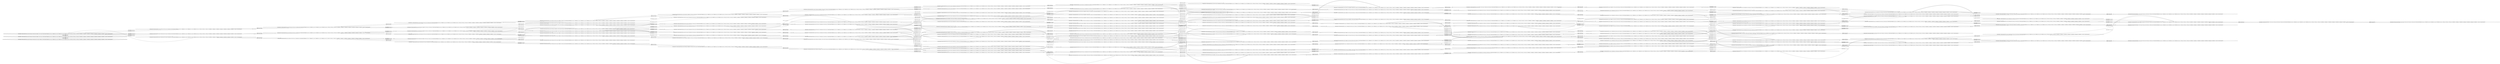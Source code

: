 digraph {
rankdir="LR"
s0[peripheries=2,label="State(index=0, fluent atoms=[(at p1 c_0_0), (at p2 c_0_0), (at p3 c_0_0), (at t1 c_0_2), (empty t1)], static atoms=[(adjacent c_0_2 c_0_1), (adjacent c_0_1 c_0_2), (adjacent c_0_1 c_0_0), (adjacent c_0_0 c_0_1), (cell c_0_0), (cell c_0_1), (cell c_0_2), (locatable p1), (package p1), (locatable p2), (package p2), (locatable p3), (package p3), (locatable t1), (truck t1)], derived atoms=[])"]
s1[peripheries=2,label="State(index=1, fluent atoms=[(at p1 c_0_0), (at p2 c_0_0), (at p3 c_0_0), (empty t1), (at t1 c_0_1)], static atoms=[(adjacent c_0_2 c_0_1), (adjacent c_0_1 c_0_2), (adjacent c_0_1 c_0_0), (adjacent c_0_0 c_0_1), (cell c_0_0), (cell c_0_1), (cell c_0_2), (locatable p1), (package p1), (locatable p2), (package p2), (locatable p3), (package p3), (locatable t1), (truck t1)], derived atoms=[])"]
s2[peripheries=2,label="State(index=2, fluent atoms=[(at p1 c_0_0), (at p2 c_0_0), (at p3 c_0_0), (empty t1), (at t1 c_0_0)], static atoms=[(adjacent c_0_2 c_0_1), (adjacent c_0_1 c_0_2), (adjacent c_0_1 c_0_0), (adjacent c_0_0 c_0_1), (cell c_0_0), (cell c_0_1), (cell c_0_2), (locatable p1), (package p1), (locatable p2), (package p2), (locatable p3), (package p3), (locatable t1), (truck t1)], derived atoms=[])"]
s3[label="State(index=3, fluent atoms=[(at p1 c_0_0), (at p2 c_0_0), (at t1 c_0_0), (carrying t1 p3)], static atoms=[(adjacent c_0_2 c_0_1), (adjacent c_0_1 c_0_2), (adjacent c_0_1 c_0_0), (adjacent c_0_0 c_0_1), (cell c_0_0), (cell c_0_1), (cell c_0_2), (locatable p1), (package p1), (locatable p2), (package p2), (locatable p3), (package p3), (locatable t1), (truck t1)], derived atoms=[])"]
s4[label="State(index=4, fluent atoms=[(at p1 c_0_0), (at p3 c_0_0), (at t1 c_0_0), (carrying t1 p2)], static atoms=[(adjacent c_0_2 c_0_1), (adjacent c_0_1 c_0_2), (adjacent c_0_1 c_0_0), (adjacent c_0_0 c_0_1), (cell c_0_0), (cell c_0_1), (cell c_0_2), (locatable p1), (package p1), (locatable p2), (package p2), (locatable p3), (package p3), (locatable t1), (truck t1)], derived atoms=[])"]
s5[label="State(index=5, fluent atoms=[(at p2 c_0_0), (at p3 c_0_0), (at t1 c_0_0), (carrying t1 p1)], static atoms=[(adjacent c_0_2 c_0_1), (adjacent c_0_1 c_0_2), (adjacent c_0_1 c_0_0), (adjacent c_0_0 c_0_1), (cell c_0_0), (cell c_0_1), (cell c_0_2), (locatable p1), (package p1), (locatable p2), (package p2), (locatable p3), (package p3), (locatable t1), (truck t1)], derived atoms=[])"]
s6[label="State(index=6, fluent atoms=[(at p2 c_0_0), (at p3 c_0_0), (at t1 c_0_1), (carrying t1 p1)], static atoms=[(adjacent c_0_2 c_0_1), (adjacent c_0_1 c_0_2), (adjacent c_0_1 c_0_0), (adjacent c_0_0 c_0_1), (cell c_0_0), (cell c_0_1), (cell c_0_2), (locatable p1), (package p1), (locatable p2), (package p2), (locatable p3), (package p3), (locatable t1), (truck t1)], derived atoms=[])"]
s7[label="State(index=7, fluent atoms=[(at p2 c_0_0), (at p3 c_0_0), (at t1 c_0_2), (carrying t1 p1)], static atoms=[(adjacent c_0_2 c_0_1), (adjacent c_0_1 c_0_2), (adjacent c_0_1 c_0_0), (adjacent c_0_0 c_0_1), (cell c_0_0), (cell c_0_1), (cell c_0_2), (locatable p1), (package p1), (locatable p2), (package p2), (locatable p3), (package p3), (locatable t1), (truck t1)], derived atoms=[])"]
s8[label="State(index=8, fluent atoms=[(at p2 c_0_0), (at p3 c_0_0), (empty t1), (at t1 c_0_1), (at p1 c_0_1)], static atoms=[(adjacent c_0_2 c_0_1), (adjacent c_0_1 c_0_2), (adjacent c_0_1 c_0_0), (adjacent c_0_0 c_0_1), (cell c_0_0), (cell c_0_1), (cell c_0_2), (locatable p1), (package p1), (locatable p2), (package p2), (locatable p3), (package p3), (locatable t1), (truck t1)], derived atoms=[])"]
s9[label="State(index=9, fluent atoms=[(at p2 c_0_0), (at p3 c_0_0), (empty t1), (at t1 c_0_0), (at p1 c_0_1)], static atoms=[(adjacent c_0_2 c_0_1), (adjacent c_0_1 c_0_2), (adjacent c_0_1 c_0_0), (adjacent c_0_0 c_0_1), (cell c_0_0), (cell c_0_1), (cell c_0_2), (locatable p1), (package p1), (locatable p2), (package p2), (locatable p3), (package p3), (locatable t1), (truck t1)], derived atoms=[])"]
s10[label="State(index=10, fluent atoms=[(at p2 c_0_0), (at p3 c_0_0), (at t1 c_0_2), (empty t1), (at p1 c_0_1)], static atoms=[(adjacent c_0_2 c_0_1), (adjacent c_0_1 c_0_2), (adjacent c_0_1 c_0_0), (adjacent c_0_0 c_0_1), (cell c_0_0), (cell c_0_1), (cell c_0_2), (locatable p1), (package p1), (locatable p2), (package p2), (locatable p3), (package p3), (locatable t1), (truck t1)], derived atoms=[])"]
s11[label="State(index=11, fluent atoms=[(at p2 c_0_0), (at t1 c_0_0), (carrying t1 p3), (at p1 c_0_1)], static atoms=[(adjacent c_0_2 c_0_1), (adjacent c_0_1 c_0_2), (adjacent c_0_1 c_0_0), (adjacent c_0_0 c_0_1), (cell c_0_0), (cell c_0_1), (cell c_0_2), (locatable p1), (package p1), (locatable p2), (package p2), (locatable p3), (package p3), (locatable t1), (truck t1)], derived atoms=[])"]
s12[label="State(index=12, fluent atoms=[(at p3 c_0_0), (at t1 c_0_0), (carrying t1 p2), (at p1 c_0_1)], static atoms=[(adjacent c_0_2 c_0_1), (adjacent c_0_1 c_0_2), (adjacent c_0_1 c_0_0), (adjacent c_0_0 c_0_1), (cell c_0_0), (cell c_0_1), (cell c_0_2), (locatable p1), (package p1), (locatable p2), (package p2), (locatable p3), (package p3), (locatable t1), (truck t1)], derived atoms=[])"]
s13[label="State(index=13, fluent atoms=[(at p3 c_0_0), (at t1 c_0_1), (carrying t1 p2), (at p1 c_0_1)], static atoms=[(adjacent c_0_2 c_0_1), (adjacent c_0_1 c_0_2), (adjacent c_0_1 c_0_0), (adjacent c_0_0 c_0_1), (cell c_0_0), (cell c_0_1), (cell c_0_2), (locatable p1), (package p1), (locatable p2), (package p2), (locatable p3), (package p3), (locatable t1), (truck t1)], derived atoms=[])"]
s14[label="State(index=14, fluent atoms=[(at p3 c_0_0), (at t1 c_0_2), (carrying t1 p2), (at p1 c_0_1)], static atoms=[(adjacent c_0_2 c_0_1), (adjacent c_0_1 c_0_2), (adjacent c_0_1 c_0_0), (adjacent c_0_0 c_0_1), (cell c_0_0), (cell c_0_1), (cell c_0_2), (locatable p1), (package p1), (locatable p2), (package p2), (locatable p3), (package p3), (locatable t1), (truck t1)], derived atoms=[])"]
s15[label="State(index=15, fluent atoms=[(at p3 c_0_0), (empty t1), (at t1 c_0_1), (at p1 c_0_1), (at p2 c_0_1)], static atoms=[(adjacent c_0_2 c_0_1), (adjacent c_0_1 c_0_2), (adjacent c_0_1 c_0_0), (adjacent c_0_0 c_0_1), (cell c_0_0), (cell c_0_1), (cell c_0_2), (locatable p1), (package p1), (locatable p2), (package p2), (locatable p3), (package p3), (locatable t1), (truck t1)], derived atoms=[])"]
s16[label="State(index=16, fluent atoms=[(at p3 c_0_0), (empty t1), (at t1 c_0_0), (at p1 c_0_1), (at p2 c_0_1)], static atoms=[(adjacent c_0_2 c_0_1), (adjacent c_0_1 c_0_2), (adjacent c_0_1 c_0_0), (adjacent c_0_0 c_0_1), (cell c_0_0), (cell c_0_1), (cell c_0_2), (locatable p1), (package p1), (locatable p2), (package p2), (locatable p3), (package p3), (locatable t1), (truck t1)], derived atoms=[])"]
s17[label="State(index=17, fluent atoms=[(at p3 c_0_0), (at t1 c_0_2), (empty t1), (at p1 c_0_1), (at p2 c_0_1)], static atoms=[(adjacent c_0_2 c_0_1), (adjacent c_0_1 c_0_2), (adjacent c_0_1 c_0_0), (adjacent c_0_0 c_0_1), (cell c_0_0), (cell c_0_1), (cell c_0_2), (locatable p1), (package p1), (locatable p2), (package p2), (locatable p3), (package p3), (locatable t1), (truck t1)], derived atoms=[])"]
s18[label="State(index=18, fluent atoms=[(at p3 c_0_0), (at t1 c_0_1), (carrying t1 p1), (at p2 c_0_1)], static atoms=[(adjacent c_0_2 c_0_1), (adjacent c_0_1 c_0_2), (adjacent c_0_1 c_0_0), (adjacent c_0_0 c_0_1), (cell c_0_0), (cell c_0_1), (cell c_0_2), (locatable p1), (package p1), (locatable p2), (package p2), (locatable p3), (package p3), (locatable t1), (truck t1)], derived atoms=[])"]
s19[label="State(index=19, fluent atoms=[(at p3 c_0_0), (at t1 c_0_0), (carrying t1 p1), (at p2 c_0_1)], static atoms=[(adjacent c_0_2 c_0_1), (adjacent c_0_1 c_0_2), (adjacent c_0_1 c_0_0), (adjacent c_0_0 c_0_1), (cell c_0_0), (cell c_0_1), (cell c_0_2), (locatable p1), (package p1), (locatable p2), (package p2), (locatable p3), (package p3), (locatable t1), (truck t1)], derived atoms=[])"]
s20[label="State(index=20, fluent atoms=[(at p3 c_0_0), (at t1 c_0_2), (carrying t1 p1), (at p2 c_0_1)], static atoms=[(adjacent c_0_2 c_0_1), (adjacent c_0_1 c_0_2), (adjacent c_0_1 c_0_0), (adjacent c_0_0 c_0_1), (cell c_0_0), (cell c_0_1), (cell c_0_2), (locatable p1), (package p1), (locatable p2), (package p2), (locatable p3), (package p3), (locatable t1), (truck t1)], derived atoms=[])"]
s21[label="State(index=21, fluent atoms=[(at p3 c_0_0), (at t1 c_0_2), (empty t1), (at p1 c_0_2), (at p2 c_0_1)], static atoms=[(adjacent c_0_2 c_0_1), (adjacent c_0_1 c_0_2), (adjacent c_0_1 c_0_0), (adjacent c_0_0 c_0_1), (cell c_0_0), (cell c_0_1), (cell c_0_2), (locatable p1), (package p1), (locatable p2), (package p2), (locatable p3), (package p3), (locatable t1), (truck t1)], derived atoms=[])"]
s22[label="State(index=22, fluent atoms=[(at p3 c_0_0), (empty t1), (at t1 c_0_1), (at p1 c_0_2), (at p2 c_0_1)], static atoms=[(adjacent c_0_2 c_0_1), (adjacent c_0_1 c_0_2), (adjacent c_0_1 c_0_0), (adjacent c_0_0 c_0_1), (cell c_0_0), (cell c_0_1), (cell c_0_2), (locatable p1), (package p1), (locatable p2), (package p2), (locatable p3), (package p3), (locatable t1), (truck t1)], derived atoms=[])"]
s23[label="State(index=23, fluent atoms=[(at p3 c_0_0), (empty t1), (at t1 c_0_0), (at p1 c_0_2), (at p2 c_0_1)], static atoms=[(adjacent c_0_2 c_0_1), (adjacent c_0_1 c_0_2), (adjacent c_0_1 c_0_0), (adjacent c_0_0 c_0_1), (cell c_0_0), (cell c_0_1), (cell c_0_2), (locatable p1), (package p1), (locatable p2), (package p2), (locatable p3), (package p3), (locatable t1), (truck t1)], derived atoms=[])"]
s24[label="State(index=24, fluent atoms=[(at p3 c_0_0), (at t1 c_0_1), (carrying t1 p2), (at p1 c_0_2)], static atoms=[(adjacent c_0_2 c_0_1), (adjacent c_0_1 c_0_2), (adjacent c_0_1 c_0_0), (adjacent c_0_0 c_0_1), (cell c_0_0), (cell c_0_1), (cell c_0_2), (locatable p1), (package p1), (locatable p2), (package p2), (locatable p3), (package p3), (locatable t1), (truck t1)], derived atoms=[])"]
s25[label="State(index=25, fluent atoms=[(at p3 c_0_0), (at t1 c_0_0), (carrying t1 p2), (at p1 c_0_2)], static atoms=[(adjacent c_0_2 c_0_1), (adjacent c_0_1 c_0_2), (adjacent c_0_1 c_0_0), (adjacent c_0_0 c_0_1), (cell c_0_0), (cell c_0_1), (cell c_0_2), (locatable p1), (package p1), (locatable p2), (package p2), (locatable p3), (package p3), (locatable t1), (truck t1)], derived atoms=[])"]
s26[label="State(index=26, fluent atoms=[(at p3 c_0_0), (at t1 c_0_2), (carrying t1 p2), (at p1 c_0_2)], static atoms=[(adjacent c_0_2 c_0_1), (adjacent c_0_1 c_0_2), (adjacent c_0_1 c_0_0), (adjacent c_0_0 c_0_1), (cell c_0_0), (cell c_0_1), (cell c_0_2), (locatable p1), (package p1), (locatable p2), (package p2), (locatable p3), (package p3), (locatable t1), (truck t1)], derived atoms=[])"]
s27[label="State(index=27, fluent atoms=[(at p3 c_0_0), (at t1 c_0_2), (empty t1), (at p1 c_0_2), (at p2 c_0_2)], static atoms=[(adjacent c_0_2 c_0_1), (adjacent c_0_1 c_0_2), (adjacent c_0_1 c_0_0), (adjacent c_0_0 c_0_1), (cell c_0_0), (cell c_0_1), (cell c_0_2), (locatable p1), (package p1), (locatable p2), (package p2), (locatable p3), (package p3), (locatable t1), (truck t1)], derived atoms=[])"]
s28[label="State(index=28, fluent atoms=[(at p3 c_0_0), (empty t1), (at t1 c_0_1), (at p1 c_0_2), (at p2 c_0_2)], static atoms=[(adjacent c_0_2 c_0_1), (adjacent c_0_1 c_0_2), (adjacent c_0_1 c_0_0), (adjacent c_0_0 c_0_1), (cell c_0_0), (cell c_0_1), (cell c_0_2), (locatable p1), (package p1), (locatable p2), (package p2), (locatable p3), (package p3), (locatable t1), (truck t1)], derived atoms=[])"]
s29[label="State(index=29, fluent atoms=[(at p3 c_0_0), (at t1 c_0_2), (carrying t1 p1), (at p2 c_0_2)], static atoms=[(adjacent c_0_2 c_0_1), (adjacent c_0_1 c_0_2), (adjacent c_0_1 c_0_0), (adjacent c_0_0 c_0_1), (cell c_0_0), (cell c_0_1), (cell c_0_2), (locatable p1), (package p1), (locatable p2), (package p2), (locatable p3), (package p3), (locatable t1), (truck t1)], derived atoms=[])"]
s30[label="State(index=30, fluent atoms=[(at p3 c_0_0), (at t1 c_0_1), (carrying t1 p1), (at p2 c_0_2)], static atoms=[(adjacent c_0_2 c_0_1), (adjacent c_0_1 c_0_2), (adjacent c_0_1 c_0_0), (adjacent c_0_0 c_0_1), (cell c_0_0), (cell c_0_1), (cell c_0_2), (locatable p1), (package p1), (locatable p2), (package p2), (locatable p3), (package p3), (locatable t1), (truck t1)], derived atoms=[])"]
s31[label="State(index=31, fluent atoms=[(at p3 c_0_0), (at t1 c_0_0), (carrying t1 p1), (at p2 c_0_2)], static atoms=[(adjacent c_0_2 c_0_1), (adjacent c_0_1 c_0_2), (adjacent c_0_1 c_0_0), (adjacent c_0_0 c_0_1), (cell c_0_0), (cell c_0_1), (cell c_0_2), (locatable p1), (package p1), (locatable p2), (package p2), (locatable p3), (package p3), (locatable t1), (truck t1)], derived atoms=[])"]
s32[label="State(index=32, fluent atoms=[(at p3 c_0_0), (empty t1), (at t1 c_0_1), (at p1 c_0_1), (at p2 c_0_2)], static atoms=[(adjacent c_0_2 c_0_1), (adjacent c_0_1 c_0_2), (adjacent c_0_1 c_0_0), (adjacent c_0_0 c_0_1), (cell c_0_0), (cell c_0_1), (cell c_0_2), (locatable p1), (package p1), (locatable p2), (package p2), (locatable p3), (package p3), (locatable t1), (truck t1)], derived atoms=[])"]
s33[label="State(index=33, fluent atoms=[(at p3 c_0_0), (empty t1), (at t1 c_0_0), (at p1 c_0_1), (at p2 c_0_2)], static atoms=[(adjacent c_0_2 c_0_1), (adjacent c_0_1 c_0_2), (adjacent c_0_1 c_0_0), (adjacent c_0_0 c_0_1), (cell c_0_0), (cell c_0_1), (cell c_0_2), (locatable p1), (package p1), (locatable p2), (package p2), (locatable p3), (package p3), (locatable t1), (truck t1)], derived atoms=[])"]
s34[label="State(index=34, fluent atoms=[(at p3 c_0_0), (at t1 c_0_2), (empty t1), (at p1 c_0_1), (at p2 c_0_2)], static atoms=[(adjacent c_0_2 c_0_1), (adjacent c_0_1 c_0_2), (adjacent c_0_1 c_0_0), (adjacent c_0_0 c_0_1), (cell c_0_0), (cell c_0_1), (cell c_0_2), (locatable p1), (package p1), (locatable p2), (package p2), (locatable p3), (package p3), (locatable t1), (truck t1)], derived atoms=[])"]
s35[label="State(index=35, fluent atoms=[(at t1 c_0_0), (carrying t1 p3), (at p1 c_0_1), (at p2 c_0_2)], static atoms=[(adjacent c_0_2 c_0_1), (adjacent c_0_1 c_0_2), (adjacent c_0_1 c_0_0), (adjacent c_0_0 c_0_1), (cell c_0_0), (cell c_0_1), (cell c_0_2), (locatable p1), (package p1), (locatable p2), (package p2), (locatable p3), (package p3), (locatable t1), (truck t1)], derived atoms=[])"]
s36[label="State(index=36, fluent atoms=[(at t1 c_0_1), (carrying t1 p3), (at p1 c_0_1), (at p2 c_0_2)], static atoms=[(adjacent c_0_2 c_0_1), (adjacent c_0_1 c_0_2), (adjacent c_0_1 c_0_0), (adjacent c_0_0 c_0_1), (cell c_0_0), (cell c_0_1), (cell c_0_2), (locatable p1), (package p1), (locatable p2), (package p2), (locatable p3), (package p3), (locatable t1), (truck t1)], derived atoms=[])"]
s37[label="State(index=37, fluent atoms=[(at t1 c_0_2), (carrying t1 p3), (at p1 c_0_1), (at p2 c_0_2)], static atoms=[(adjacent c_0_2 c_0_1), (adjacent c_0_1 c_0_2), (adjacent c_0_1 c_0_0), (adjacent c_0_0 c_0_1), (cell c_0_0), (cell c_0_1), (cell c_0_2), (locatable p1), (package p1), (locatable p2), (package p2), (locatable p3), (package p3), (locatable t1), (truck t1)], derived atoms=[])"]
s38[label="State(index=38, fluent atoms=[(empty t1), (at t1 c_0_1), (at p1 c_0_1), (at p2 c_0_2), (at p3 c_0_1)], static atoms=[(adjacent c_0_2 c_0_1), (adjacent c_0_1 c_0_2), (adjacent c_0_1 c_0_0), (adjacent c_0_0 c_0_1), (cell c_0_0), (cell c_0_1), (cell c_0_2), (locatable p1), (package p1), (locatable p2), (package p2), (locatable p3), (package p3), (locatable t1), (truck t1)], derived atoms=[])"]
s39[label="State(index=39, fluent atoms=[(empty t1), (at t1 c_0_0), (at p1 c_0_1), (at p2 c_0_2), (at p3 c_0_1)], static atoms=[(adjacent c_0_2 c_0_1), (adjacent c_0_1 c_0_2), (adjacent c_0_1 c_0_0), (adjacent c_0_0 c_0_1), (cell c_0_0), (cell c_0_1), (cell c_0_2), (locatable p1), (package p1), (locatable p2), (package p2), (locatable p3), (package p3), (locatable t1), (truck t1)], derived atoms=[])"]
s40[label="State(index=40, fluent atoms=[(at t1 c_0_2), (empty t1), (at p1 c_0_1), (at p2 c_0_2), (at p3 c_0_1)], static atoms=[(adjacent c_0_2 c_0_1), (adjacent c_0_1 c_0_2), (adjacent c_0_1 c_0_0), (adjacent c_0_0 c_0_1), (cell c_0_0), (cell c_0_1), (cell c_0_2), (locatable p1), (package p1), (locatable p2), (package p2), (locatable p3), (package p3), (locatable t1), (truck t1)], derived atoms=[])"]
s41[label="State(index=41, fluent atoms=[(at t1 c_0_1), (carrying t1 p1), (at p2 c_0_2), (at p3 c_0_1)], static atoms=[(adjacent c_0_2 c_0_1), (adjacent c_0_1 c_0_2), (adjacent c_0_1 c_0_0), (adjacent c_0_0 c_0_1), (cell c_0_0), (cell c_0_1), (cell c_0_2), (locatable p1), (package p1), (locatable p2), (package p2), (locatable p3), (package p3), (locatable t1), (truck t1)], derived atoms=[])"]
s42[label="State(index=42, fluent atoms=[(at t1 c_0_0), (carrying t1 p1), (at p2 c_0_2), (at p3 c_0_1)], static atoms=[(adjacent c_0_2 c_0_1), (adjacent c_0_1 c_0_2), (adjacent c_0_1 c_0_0), (adjacent c_0_0 c_0_1), (cell c_0_0), (cell c_0_1), (cell c_0_2), (locatable p1), (package p1), (locatable p2), (package p2), (locatable p3), (package p3), (locatable t1), (truck t1)], derived atoms=[])"]
s43[label="State(index=43, fluent atoms=[(at t1 c_0_2), (carrying t1 p1), (at p2 c_0_2), (at p3 c_0_1)], static atoms=[(adjacent c_0_2 c_0_1), (adjacent c_0_1 c_0_2), (adjacent c_0_1 c_0_0), (adjacent c_0_0 c_0_1), (cell c_0_0), (cell c_0_1), (cell c_0_2), (locatable p1), (package p1), (locatable p2), (package p2), (locatable p3), (package p3), (locatable t1), (truck t1)], derived atoms=[])"]
s44[label="State(index=44, fluent atoms=[(at t1 c_0_2), (empty t1), (at p1 c_0_2), (at p2 c_0_2), (at p3 c_0_1)], static atoms=[(adjacent c_0_2 c_0_1), (adjacent c_0_1 c_0_2), (adjacent c_0_1 c_0_0), (adjacent c_0_0 c_0_1), (cell c_0_0), (cell c_0_1), (cell c_0_2), (locatable p1), (package p1), (locatable p2), (package p2), (locatable p3), (package p3), (locatable t1), (truck t1)], derived atoms=[])"]
s45[label="State(index=45, fluent atoms=[(empty t1), (at t1 c_0_1), (at p1 c_0_2), (at p2 c_0_2), (at p3 c_0_1)], static atoms=[(adjacent c_0_2 c_0_1), (adjacent c_0_1 c_0_2), (adjacent c_0_1 c_0_0), (adjacent c_0_0 c_0_1), (cell c_0_0), (cell c_0_1), (cell c_0_2), (locatable p1), (package p1), (locatable p2), (package p2), (locatable p3), (package p3), (locatable t1), (truck t1)], derived atoms=[])"]
s46[label="State(index=46, fluent atoms=[(at t1 c_0_2), (carrying t1 p2), (at p1 c_0_2), (at p3 c_0_1)], static atoms=[(adjacent c_0_2 c_0_1), (adjacent c_0_1 c_0_2), (adjacent c_0_1 c_0_0), (adjacent c_0_0 c_0_1), (cell c_0_0), (cell c_0_1), (cell c_0_2), (locatable p1), (package p1), (locatable p2), (package p2), (locatable p3), (package p3), (locatable t1), (truck t1)], derived atoms=[])"]
s47[label="State(index=47, fluent atoms=[(at t1 c_0_1), (carrying t1 p2), (at p1 c_0_2), (at p3 c_0_1)], static atoms=[(adjacent c_0_2 c_0_1), (adjacent c_0_1 c_0_2), (adjacent c_0_1 c_0_0), (adjacent c_0_0 c_0_1), (cell c_0_0), (cell c_0_1), (cell c_0_2), (locatable p1), (package p1), (locatable p2), (package p2), (locatable p3), (package p3), (locatable t1), (truck t1)], derived atoms=[])"]
s48[label="State(index=48, fluent atoms=[(at t1 c_0_0), (carrying t1 p2), (at p1 c_0_2), (at p3 c_0_1)], static atoms=[(adjacent c_0_2 c_0_1), (adjacent c_0_1 c_0_2), (adjacent c_0_1 c_0_0), (adjacent c_0_0 c_0_1), (cell c_0_0), (cell c_0_1), (cell c_0_2), (locatable p1), (package p1), (locatable p2), (package p2), (locatable p3), (package p3), (locatable t1), (truck t1)], derived atoms=[])"]
s49[label="State(index=49, fluent atoms=[(empty t1), (at t1 c_0_1), (at p1 c_0_2), (at p2 c_0_1), (at p3 c_0_1)], static atoms=[(adjacent c_0_2 c_0_1), (adjacent c_0_1 c_0_2), (adjacent c_0_1 c_0_0), (adjacent c_0_0 c_0_1), (cell c_0_0), (cell c_0_1), (cell c_0_2), (locatable p1), (package p1), (locatable p2), (package p2), (locatable p3), (package p3), (locatable t1), (truck t1)], derived atoms=[])"]
s50[label="State(index=50, fluent atoms=[(empty t1), (at t1 c_0_0), (at p1 c_0_2), (at p2 c_0_1), (at p3 c_0_1)], static atoms=[(adjacent c_0_2 c_0_1), (adjacent c_0_1 c_0_2), (adjacent c_0_1 c_0_0), (adjacent c_0_0 c_0_1), (cell c_0_0), (cell c_0_1), (cell c_0_2), (locatable p1), (package p1), (locatable p2), (package p2), (locatable p3), (package p3), (locatable t1), (truck t1)], derived atoms=[])"]
s51[label="State(index=51, fluent atoms=[(at t1 c_0_2), (empty t1), (at p1 c_0_2), (at p2 c_0_1), (at p3 c_0_1)], static atoms=[(adjacent c_0_2 c_0_1), (adjacent c_0_1 c_0_2), (adjacent c_0_1 c_0_0), (adjacent c_0_0 c_0_1), (cell c_0_0), (cell c_0_1), (cell c_0_2), (locatable p1), (package p1), (locatable p2), (package p2), (locatable p3), (package p3), (locatable t1), (truck t1)], derived atoms=[])"]
s52[label="State(index=52, fluent atoms=[(at t1 c_0_1), (carrying t1 p3), (at p1 c_0_2), (at p2 c_0_1)], static atoms=[(adjacent c_0_2 c_0_1), (adjacent c_0_1 c_0_2), (adjacent c_0_1 c_0_0), (adjacent c_0_0 c_0_1), (cell c_0_0), (cell c_0_1), (cell c_0_2), (locatable p1), (package p1), (locatable p2), (package p2), (locatable p3), (package p3), (locatable t1), (truck t1)], derived atoms=[])"]
s53[label="State(index=53, fluent atoms=[(at t1 c_0_0), (carrying t1 p3), (at p1 c_0_2), (at p2 c_0_1)], static atoms=[(adjacent c_0_2 c_0_1), (adjacent c_0_1 c_0_2), (adjacent c_0_1 c_0_0), (adjacent c_0_0 c_0_1), (cell c_0_0), (cell c_0_1), (cell c_0_2), (locatable p1), (package p1), (locatable p2), (package p2), (locatable p3), (package p3), (locatable t1), (truck t1)], derived atoms=[])"]
s54[label="State(index=54, fluent atoms=[(at t1 c_0_2), (carrying t1 p3), (at p1 c_0_2), (at p2 c_0_1)], static atoms=[(adjacent c_0_2 c_0_1), (adjacent c_0_1 c_0_2), (adjacent c_0_1 c_0_0), (adjacent c_0_0 c_0_1), (cell c_0_0), (cell c_0_1), (cell c_0_2), (locatable p1), (package p1), (locatable p2), (package p2), (locatable p3), (package p3), (locatable t1), (truck t1)], derived atoms=[])"]
s55[label="State(index=55, fluent atoms=[(at t1 c_0_2), (empty t1), (at p1 c_0_2), (at p2 c_0_1), (at p3 c_0_2)], static atoms=[(adjacent c_0_2 c_0_1), (adjacent c_0_1 c_0_2), (adjacent c_0_1 c_0_0), (adjacent c_0_0 c_0_1), (cell c_0_0), (cell c_0_1), (cell c_0_2), (locatable p1), (package p1), (locatable p2), (package p2), (locatable p3), (package p3), (locatable t1), (truck t1)], derived atoms=[])"]
s56[label="State(index=56, fluent atoms=[(empty t1), (at t1 c_0_1), (at p1 c_0_2), (at p2 c_0_1), (at p3 c_0_2)], static atoms=[(adjacent c_0_2 c_0_1), (adjacent c_0_1 c_0_2), (adjacent c_0_1 c_0_0), (adjacent c_0_0 c_0_1), (cell c_0_0), (cell c_0_1), (cell c_0_2), (locatable p1), (package p1), (locatable p2), (package p2), (locatable p3), (package p3), (locatable t1), (truck t1)], derived atoms=[])"]
s57[label="State(index=57, fluent atoms=[(at t1 c_0_2), (carrying t1 p1), (at p2 c_0_1), (at p3 c_0_2)], static atoms=[(adjacent c_0_2 c_0_1), (adjacent c_0_1 c_0_2), (adjacent c_0_1 c_0_0), (adjacent c_0_0 c_0_1), (cell c_0_0), (cell c_0_1), (cell c_0_2), (locatable p1), (package p1), (locatable p2), (package p2), (locatable p3), (package p3), (locatable t1), (truck t1)], derived atoms=[])"]
s58[label="State(index=58, fluent atoms=[(at t1 c_0_1), (carrying t1 p1), (at p2 c_0_1), (at p3 c_0_2)], static atoms=[(adjacent c_0_2 c_0_1), (adjacent c_0_1 c_0_2), (adjacent c_0_1 c_0_0), (adjacent c_0_0 c_0_1), (cell c_0_0), (cell c_0_1), (cell c_0_2), (locatable p1), (package p1), (locatable p2), (package p2), (locatable p3), (package p3), (locatable t1), (truck t1)], derived atoms=[])"]
s59[label="State(index=59, fluent atoms=[(at t1 c_0_0), (carrying t1 p1), (at p2 c_0_1), (at p3 c_0_2)], static atoms=[(adjacent c_0_2 c_0_1), (adjacent c_0_1 c_0_2), (adjacent c_0_1 c_0_0), (adjacent c_0_0 c_0_1), (cell c_0_0), (cell c_0_1), (cell c_0_2), (locatable p1), (package p1), (locatable p2), (package p2), (locatable p3), (package p3), (locatable t1), (truck t1)], derived atoms=[])"]
s60[label="State(index=60, fluent atoms=[(empty t1), (at t1 c_0_1), (at p1 c_0_1), (at p2 c_0_1), (at p3 c_0_2)], static atoms=[(adjacent c_0_2 c_0_1), (adjacent c_0_1 c_0_2), (adjacent c_0_1 c_0_0), (adjacent c_0_0 c_0_1), (cell c_0_0), (cell c_0_1), (cell c_0_2), (locatable p1), (package p1), (locatable p2), (package p2), (locatable p3), (package p3), (locatable t1), (truck t1)], derived atoms=[])"]
s61[label="State(index=61, fluent atoms=[(empty t1), (at t1 c_0_0), (at p1 c_0_1), (at p2 c_0_1), (at p3 c_0_2)], static atoms=[(adjacent c_0_2 c_0_1), (adjacent c_0_1 c_0_2), (adjacent c_0_1 c_0_0), (adjacent c_0_0 c_0_1), (cell c_0_0), (cell c_0_1), (cell c_0_2), (locatable p1), (package p1), (locatable p2), (package p2), (locatable p3), (package p3), (locatable t1), (truck t1)], derived atoms=[])"]
s62[label="State(index=62, fluent atoms=[(at t1 c_0_2), (empty t1), (at p1 c_0_1), (at p2 c_0_1), (at p3 c_0_2)], static atoms=[(adjacent c_0_2 c_0_1), (adjacent c_0_1 c_0_2), (adjacent c_0_1 c_0_0), (adjacent c_0_0 c_0_1), (cell c_0_0), (cell c_0_1), (cell c_0_2), (locatable p1), (package p1), (locatable p2), (package p2), (locatable p3), (package p3), (locatable t1), (truck t1)], derived atoms=[])"]
s63[label="State(index=63, fluent atoms=[(at t1 c_0_1), (carrying t1 p2), (at p1 c_0_1), (at p3 c_0_2)], static atoms=[(adjacent c_0_2 c_0_1), (adjacent c_0_1 c_0_2), (adjacent c_0_1 c_0_0), (adjacent c_0_0 c_0_1), (cell c_0_0), (cell c_0_1), (cell c_0_2), (locatable p1), (package p1), (locatable p2), (package p2), (locatable p3), (package p3), (locatable t1), (truck t1)], derived atoms=[])"]
s64[label="State(index=64, fluent atoms=[(at t1 c_0_0), (carrying t1 p2), (at p1 c_0_1), (at p3 c_0_2)], static atoms=[(adjacent c_0_2 c_0_1), (adjacent c_0_1 c_0_2), (adjacent c_0_1 c_0_0), (adjacent c_0_0 c_0_1), (cell c_0_0), (cell c_0_1), (cell c_0_2), (locatable p1), (package p1), (locatable p2), (package p2), (locatable p3), (package p3), (locatable t1), (truck t1)], derived atoms=[])"]
s65[label="State(index=65, fluent atoms=[(at t1 c_0_2), (carrying t1 p2), (at p1 c_0_1), (at p3 c_0_2)], static atoms=[(adjacent c_0_2 c_0_1), (adjacent c_0_1 c_0_2), (adjacent c_0_1 c_0_0), (adjacent c_0_0 c_0_1), (cell c_0_0), (cell c_0_1), (cell c_0_2), (locatable p1), (package p1), (locatable p2), (package p2), (locatable p3), (package p3), (locatable t1), (truck t1)], derived atoms=[])"]
s66[label="State(index=66, fluent atoms=[(at t1 c_0_2), (empty t1), (at p1 c_0_1), (at p2 c_0_2), (at p3 c_0_2)], static atoms=[(adjacent c_0_2 c_0_1), (adjacent c_0_1 c_0_2), (adjacent c_0_1 c_0_0), (adjacent c_0_0 c_0_1), (cell c_0_0), (cell c_0_1), (cell c_0_2), (locatable p1), (package p1), (locatable p2), (package p2), (locatable p3), (package p3), (locatable t1), (truck t1)], derived atoms=[])"]
s67[label="State(index=67, fluent atoms=[(empty t1), (at t1 c_0_1), (at p1 c_0_1), (at p2 c_0_2), (at p3 c_0_2)], static atoms=[(adjacent c_0_2 c_0_1), (adjacent c_0_1 c_0_2), (adjacent c_0_1 c_0_0), (adjacent c_0_0 c_0_1), (cell c_0_0), (cell c_0_1), (cell c_0_2), (locatable p1), (package p1), (locatable p2), (package p2), (locatable p3), (package p3), (locatable t1), (truck t1)], derived atoms=[])"]
s68[label="State(index=68, fluent atoms=[(empty t1), (at t1 c_0_0), (at p1 c_0_1), (at p2 c_0_2), (at p3 c_0_2)], static atoms=[(adjacent c_0_2 c_0_1), (adjacent c_0_1 c_0_2), (adjacent c_0_1 c_0_0), (adjacent c_0_0 c_0_1), (cell c_0_0), (cell c_0_1), (cell c_0_2), (locatable p1), (package p1), (locatable p2), (package p2), (locatable p3), (package p3), (locatable t1), (truck t1)], derived atoms=[])"]
s69[label="State(index=69, fluent atoms=[(at t1 c_0_1), (carrying t1 p1), (at p2 c_0_2), (at p3 c_0_2)], static atoms=[(adjacent c_0_2 c_0_1), (adjacent c_0_1 c_0_2), (adjacent c_0_1 c_0_0), (adjacent c_0_0 c_0_1), (cell c_0_0), (cell c_0_1), (cell c_0_2), (locatable p1), (package p1), (locatable p2), (package p2), (locatable p3), (package p3), (locatable t1), (truck t1)], derived atoms=[])"]
s70[label="State(index=70, fluent atoms=[(at t1 c_0_0), (carrying t1 p1), (at p2 c_0_2), (at p3 c_0_2)], static atoms=[(adjacent c_0_2 c_0_1), (adjacent c_0_1 c_0_2), (adjacent c_0_1 c_0_0), (adjacent c_0_0 c_0_1), (cell c_0_0), (cell c_0_1), (cell c_0_2), (locatable p1), (package p1), (locatable p2), (package p2), (locatable p3), (package p3), (locatable t1), (truck t1)], derived atoms=[])"]
s71[label="State(index=71, fluent atoms=[(at t1 c_0_2), (carrying t1 p1), (at p2 c_0_2), (at p3 c_0_2)], static atoms=[(adjacent c_0_2 c_0_1), (adjacent c_0_1 c_0_2), (adjacent c_0_1 c_0_0), (adjacent c_0_0 c_0_1), (cell c_0_0), (cell c_0_1), (cell c_0_2), (locatable p1), (package p1), (locatable p2), (package p2), (locatable p3), (package p3), (locatable t1), (truck t1)], derived atoms=[])"]
s72[label="State(index=72, fluent atoms=[(at t1 c_0_2), (empty t1), (at p1 c_0_2), (at p2 c_0_2), (at p3 c_0_2)], static atoms=[(adjacent c_0_2 c_0_1), (adjacent c_0_1 c_0_2), (adjacent c_0_1 c_0_0), (adjacent c_0_0 c_0_1), (cell c_0_0), (cell c_0_1), (cell c_0_2), (locatable p1), (package p1), (locatable p2), (package p2), (locatable p3), (package p3), (locatable t1), (truck t1)], derived atoms=[])"]
s73[label="State(index=73, fluent atoms=[(empty t1), (at t1 c_0_1), (at p1 c_0_2), (at p2 c_0_2), (at p3 c_0_2)], static atoms=[(adjacent c_0_2 c_0_1), (adjacent c_0_1 c_0_2), (adjacent c_0_1 c_0_0), (adjacent c_0_0 c_0_1), (cell c_0_0), (cell c_0_1), (cell c_0_2), (locatable p1), (package p1), (locatable p2), (package p2), (locatable p3), (package p3), (locatable t1), (truck t1)], derived atoms=[])"]
s74[label="State(index=74, fluent atoms=[(at t1 c_0_2), (carrying t1 p3), (at p1 c_0_2), (at p2 c_0_2)], static atoms=[(adjacent c_0_2 c_0_1), (adjacent c_0_1 c_0_2), (adjacent c_0_1 c_0_0), (adjacent c_0_0 c_0_1), (cell c_0_0), (cell c_0_1), (cell c_0_2), (locatable p1), (package p1), (locatable p2), (package p2), (locatable p3), (package p3), (locatable t1), (truck t1)], derived atoms=[])"]
s75[label="State(index=75, fluent atoms=[(at t1 c_0_2), (carrying t1 p2), (at p1 c_0_2), (at p3 c_0_2)], static atoms=[(adjacent c_0_2 c_0_1), (adjacent c_0_1 c_0_2), (adjacent c_0_1 c_0_0), (adjacent c_0_0 c_0_1), (cell c_0_0), (cell c_0_1), (cell c_0_2), (locatable p1), (package p1), (locatable p2), (package p2), (locatable p3), (package p3), (locatable t1), (truck t1)], derived atoms=[])"]
s76[label="State(index=76, fluent atoms=[(at t1 c_0_1), (carrying t1 p2), (at p1 c_0_2), (at p3 c_0_2)], static atoms=[(adjacent c_0_2 c_0_1), (adjacent c_0_1 c_0_2), (adjacent c_0_1 c_0_0), (adjacent c_0_0 c_0_1), (cell c_0_0), (cell c_0_1), (cell c_0_2), (locatable p1), (package p1), (locatable p2), (package p2), (locatable p3), (package p3), (locatable t1), (truck t1)], derived atoms=[])"]
s77[label="State(index=77, fluent atoms=[(at t1 c_0_0), (carrying t1 p2), (at p1 c_0_2), (at p3 c_0_2)], static atoms=[(adjacent c_0_2 c_0_1), (adjacent c_0_1 c_0_2), (adjacent c_0_1 c_0_0), (adjacent c_0_0 c_0_1), (cell c_0_0), (cell c_0_1), (cell c_0_2), (locatable p1), (package p1), (locatable p2), (package p2), (locatable p3), (package p3), (locatable t1), (truck t1)], derived atoms=[])"]
s78[label="State(index=78, fluent atoms=[(at p2 c_0_0), (empty t1), (at t1 c_0_0), (at p1 c_0_2), (at p3 c_0_2)], static atoms=[(adjacent c_0_2 c_0_1), (adjacent c_0_1 c_0_2), (adjacent c_0_1 c_0_0), (adjacent c_0_0 c_0_1), (cell c_0_0), (cell c_0_1), (cell c_0_2), (locatable p1), (package p1), (locatable p2), (package p2), (locatable p3), (package p3), (locatable t1), (truck t1)], derived atoms=[])"]
s79[label="State(index=79, fluent atoms=[(at p2 c_0_0), (empty t1), (at t1 c_0_1), (at p1 c_0_2), (at p3 c_0_2)], static atoms=[(adjacent c_0_2 c_0_1), (adjacent c_0_1 c_0_2), (adjacent c_0_1 c_0_0), (adjacent c_0_0 c_0_1), (cell c_0_0), (cell c_0_1), (cell c_0_2), (locatable p1), (package p1), (locatable p2), (package p2), (locatable p3), (package p3), (locatable t1), (truck t1)], derived atoms=[])"]
s80[label="State(index=80, fluent atoms=[(at p2 c_0_0), (at t1 c_0_2), (empty t1), (at p1 c_0_2), (at p3 c_0_2)], static atoms=[(adjacent c_0_2 c_0_1), (adjacent c_0_1 c_0_2), (adjacent c_0_1 c_0_0), (adjacent c_0_0 c_0_1), (cell c_0_0), (cell c_0_1), (cell c_0_2), (locatable p1), (package p1), (locatable p2), (package p2), (locatable p3), (package p3), (locatable t1), (truck t1)], derived atoms=[])"]
s81[label="State(index=81, fluent atoms=[(at p2 c_0_0), (at t1 c_0_2), (carrying t1 p3), (at p1 c_0_2)], static atoms=[(adjacent c_0_2 c_0_1), (adjacent c_0_1 c_0_2), (adjacent c_0_1 c_0_0), (adjacent c_0_0 c_0_1), (cell c_0_0), (cell c_0_1), (cell c_0_2), (locatable p1), (package p1), (locatable p2), (package p2), (locatable p3), (package p3), (locatable t1), (truck t1)], derived atoms=[])"]
s82[label="State(index=82, fluent atoms=[(at p2 c_0_0), (at t1 c_0_2), (carrying t1 p1), (at p3 c_0_2)], static atoms=[(adjacent c_0_2 c_0_1), (adjacent c_0_1 c_0_2), (adjacent c_0_1 c_0_0), (adjacent c_0_0 c_0_1), (cell c_0_0), (cell c_0_1), (cell c_0_2), (locatable p1), (package p1), (locatable p2), (package p2), (locatable p3), (package p3), (locatable t1), (truck t1)], derived atoms=[])"]
s83[label="State(index=83, fluent atoms=[(at p2 c_0_0), (at t1 c_0_1), (carrying t1 p1), (at p3 c_0_2)], static atoms=[(adjacent c_0_2 c_0_1), (adjacent c_0_1 c_0_2), (adjacent c_0_1 c_0_0), (adjacent c_0_0 c_0_1), (cell c_0_0), (cell c_0_1), (cell c_0_2), (locatable p1), (package p1), (locatable p2), (package p2), (locatable p3), (package p3), (locatable t1), (truck t1)], derived atoms=[])"]
s84[label="State(index=84, fluent atoms=[(at p2 c_0_0), (at t1 c_0_0), (carrying t1 p1), (at p3 c_0_2)], static atoms=[(adjacent c_0_2 c_0_1), (adjacent c_0_1 c_0_2), (adjacent c_0_1 c_0_0), (adjacent c_0_0 c_0_1), (cell c_0_0), (cell c_0_1), (cell c_0_2), (locatable p1), (package p1), (locatable p2), (package p2), (locatable p3), (package p3), (locatable t1), (truck t1)], derived atoms=[])"]
s85[label="State(index=85, fluent atoms=[(at p2 c_0_0), (empty t1), (at t1 c_0_1), (at p1 c_0_1), (at p3 c_0_2)], static atoms=[(adjacent c_0_2 c_0_1), (adjacent c_0_1 c_0_2), (adjacent c_0_1 c_0_0), (adjacent c_0_0 c_0_1), (cell c_0_0), (cell c_0_1), (cell c_0_2), (locatable p1), (package p1), (locatable p2), (package p2), (locatable p3), (package p3), (locatable t1), (truck t1)], derived atoms=[])"]
s86[label="State(index=86, fluent atoms=[(at p2 c_0_0), (empty t1), (at t1 c_0_0), (at p1 c_0_1), (at p3 c_0_2)], static atoms=[(adjacent c_0_2 c_0_1), (adjacent c_0_1 c_0_2), (adjacent c_0_1 c_0_0), (adjacent c_0_0 c_0_1), (cell c_0_0), (cell c_0_1), (cell c_0_2), (locatable p1), (package p1), (locatable p2), (package p2), (locatable p3), (package p3), (locatable t1), (truck t1)], derived atoms=[])"]
s87[label="State(index=87, fluent atoms=[(at p2 c_0_0), (at t1 c_0_2), (empty t1), (at p1 c_0_1), (at p3 c_0_2)], static atoms=[(adjacent c_0_2 c_0_1), (adjacent c_0_1 c_0_2), (adjacent c_0_1 c_0_0), (adjacent c_0_0 c_0_1), (cell c_0_0), (cell c_0_1), (cell c_0_2), (locatable p1), (package p1), (locatable p2), (package p2), (locatable p3), (package p3), (locatable t1), (truck t1)], derived atoms=[])"]
s88[label="State(index=88, fluent atoms=[(at p2 c_0_0), (at t1 c_0_2), (carrying t1 p3), (at p1 c_0_1)], static atoms=[(adjacent c_0_2 c_0_1), (adjacent c_0_1 c_0_2), (adjacent c_0_1 c_0_0), (adjacent c_0_0 c_0_1), (cell c_0_0), (cell c_0_1), (cell c_0_2), (locatable p1), (package p1), (locatable p2), (package p2), (locatable p3), (package p3), (locatable t1), (truck t1)], derived atoms=[])"]
s89[label="State(index=89, fluent atoms=[(at p2 c_0_0), (at t1 c_0_1), (carrying t1 p3), (at p1 c_0_1)], static atoms=[(adjacent c_0_2 c_0_1), (adjacent c_0_1 c_0_2), (adjacent c_0_1 c_0_0), (adjacent c_0_0 c_0_1), (cell c_0_0), (cell c_0_1), (cell c_0_2), (locatable p1), (package p1), (locatable p2), (package p2), (locatable p3), (package p3), (locatable t1), (truck t1)], derived atoms=[])"]
s90[label="State(index=90, fluent atoms=[(at p2 c_0_0), (empty t1), (at t1 c_0_1), (at p1 c_0_1), (at p3 c_0_1)], static atoms=[(adjacent c_0_2 c_0_1), (adjacent c_0_1 c_0_2), (adjacent c_0_1 c_0_0), (adjacent c_0_0 c_0_1), (cell c_0_0), (cell c_0_1), (cell c_0_2), (locatable p1), (package p1), (locatable p2), (package p2), (locatable p3), (package p3), (locatable t1), (truck t1)], derived atoms=[])"]
s91[label="State(index=91, fluent atoms=[(at p2 c_0_0), (empty t1), (at t1 c_0_0), (at p1 c_0_1), (at p3 c_0_1)], static atoms=[(adjacent c_0_2 c_0_1), (adjacent c_0_1 c_0_2), (adjacent c_0_1 c_0_0), (adjacent c_0_0 c_0_1), (cell c_0_0), (cell c_0_1), (cell c_0_2), (locatable p1), (package p1), (locatable p2), (package p2), (locatable p3), (package p3), (locatable t1), (truck t1)], derived atoms=[])"]
s92[label="State(index=92, fluent atoms=[(at p2 c_0_0), (at t1 c_0_2), (empty t1), (at p1 c_0_1), (at p3 c_0_1)], static atoms=[(adjacent c_0_2 c_0_1), (adjacent c_0_1 c_0_2), (adjacent c_0_1 c_0_0), (adjacent c_0_0 c_0_1), (cell c_0_0), (cell c_0_1), (cell c_0_2), (locatable p1), (package p1), (locatable p2), (package p2), (locatable p3), (package p3), (locatable t1), (truck t1)], derived atoms=[])"]
s93[label="State(index=93, fluent atoms=[(at p2 c_0_0), (at t1 c_0_1), (carrying t1 p1), (at p3 c_0_1)], static atoms=[(adjacent c_0_2 c_0_1), (adjacent c_0_1 c_0_2), (adjacent c_0_1 c_0_0), (adjacent c_0_0 c_0_1), (cell c_0_0), (cell c_0_1), (cell c_0_2), (locatable p1), (package p1), (locatable p2), (package p2), (locatable p3), (package p3), (locatable t1), (truck t1)], derived atoms=[])"]
s94[label="State(index=94, fluent atoms=[(at p2 c_0_0), (at t1 c_0_0), (carrying t1 p1), (at p3 c_0_1)], static atoms=[(adjacent c_0_2 c_0_1), (adjacent c_0_1 c_0_2), (adjacent c_0_1 c_0_0), (adjacent c_0_0 c_0_1), (cell c_0_0), (cell c_0_1), (cell c_0_2), (locatable p1), (package p1), (locatable p2), (package p2), (locatable p3), (package p3), (locatable t1), (truck t1)], derived atoms=[])"]
s95[label="State(index=95, fluent atoms=[(at p2 c_0_0), (at t1 c_0_2), (carrying t1 p1), (at p3 c_0_1)], static atoms=[(adjacent c_0_2 c_0_1), (adjacent c_0_1 c_0_2), (adjacent c_0_1 c_0_0), (adjacent c_0_0 c_0_1), (cell c_0_0), (cell c_0_1), (cell c_0_2), (locatable p1), (package p1), (locatable p2), (package p2), (locatable p3), (package p3), (locatable t1), (truck t1)], derived atoms=[])"]
s96[label="State(index=96, fluent atoms=[(at p2 c_0_0), (at t1 c_0_2), (empty t1), (at p1 c_0_2), (at p3 c_0_1)], static atoms=[(adjacent c_0_2 c_0_1), (adjacent c_0_1 c_0_2), (adjacent c_0_1 c_0_0), (adjacent c_0_0 c_0_1), (cell c_0_0), (cell c_0_1), (cell c_0_2), (locatable p1), (package p1), (locatable p2), (package p2), (locatable p3), (package p3), (locatable t1), (truck t1)], derived atoms=[])"]
s97[label="State(index=97, fluent atoms=[(at p2 c_0_0), (empty t1), (at t1 c_0_1), (at p1 c_0_2), (at p3 c_0_1)], static atoms=[(adjacent c_0_2 c_0_1), (adjacent c_0_1 c_0_2), (adjacent c_0_1 c_0_0), (adjacent c_0_0 c_0_1), (cell c_0_0), (cell c_0_1), (cell c_0_2), (locatable p1), (package p1), (locatable p2), (package p2), (locatable p3), (package p3), (locatable t1), (truck t1)], derived atoms=[])"]
s98[label="State(index=98, fluent atoms=[(at p2 c_0_0), (empty t1), (at t1 c_0_0), (at p1 c_0_2), (at p3 c_0_1)], static atoms=[(adjacent c_0_2 c_0_1), (adjacent c_0_1 c_0_2), (adjacent c_0_1 c_0_0), (adjacent c_0_0 c_0_1), (cell c_0_0), (cell c_0_1), (cell c_0_2), (locatable p1), (package p1), (locatable p2), (package p2), (locatable p3), (package p3), (locatable t1), (truck t1)], derived atoms=[])"]
s99[label="State(index=99, fluent atoms=[(at p2 c_0_0), (at t1 c_0_1), (carrying t1 p3), (at p1 c_0_2)], static atoms=[(adjacent c_0_2 c_0_1), (adjacent c_0_1 c_0_2), (adjacent c_0_1 c_0_0), (adjacent c_0_0 c_0_1), (cell c_0_0), (cell c_0_1), (cell c_0_2), (locatable p1), (package p1), (locatable p2), (package p2), (locatable p3), (package p3), (locatable t1), (truck t1)], derived atoms=[])"]
s100[label="State(index=100, fluent atoms=[(at p2 c_0_0), (at t1 c_0_0), (carrying t1 p3), (at p1 c_0_2)], static atoms=[(adjacent c_0_2 c_0_1), (adjacent c_0_1 c_0_2), (adjacent c_0_1 c_0_0), (adjacent c_0_0 c_0_1), (cell c_0_0), (cell c_0_1), (cell c_0_2), (locatable p1), (package p1), (locatable p2), (package p2), (locatable p3), (package p3), (locatable t1), (truck t1)], derived atoms=[])"]
s101[label="State(index=101, fluent atoms=[(at p2 c_0_0), (at p3 c_0_0), (empty t1), (at t1 c_0_0), (at p1 c_0_2)], static atoms=[(adjacent c_0_2 c_0_1), (adjacent c_0_1 c_0_2), (adjacent c_0_1 c_0_0), (adjacent c_0_0 c_0_1), (cell c_0_0), (cell c_0_1), (cell c_0_2), (locatable p1), (package p1), (locatable p2), (package p2), (locatable p3), (package p3), (locatable t1), (truck t1)], derived atoms=[])"]
s102[label="State(index=102, fluent atoms=[(at p2 c_0_0), (at p3 c_0_0), (empty t1), (at t1 c_0_1), (at p1 c_0_2)], static atoms=[(adjacent c_0_2 c_0_1), (adjacent c_0_1 c_0_2), (adjacent c_0_1 c_0_0), (adjacent c_0_0 c_0_1), (cell c_0_0), (cell c_0_1), (cell c_0_2), (locatable p1), (package p1), (locatable p2), (package p2), (locatable p3), (package p3), (locatable t1), (truck t1)], derived atoms=[])"]
s103[label="State(index=103, fluent atoms=[(at p2 c_0_0), (at p3 c_0_0), (at t1 c_0_2), (empty t1), (at p1 c_0_2)], static atoms=[(adjacent c_0_2 c_0_1), (adjacent c_0_1 c_0_2), (adjacent c_0_1 c_0_0), (adjacent c_0_0 c_0_1), (cell c_0_0), (cell c_0_1), (cell c_0_2), (locatable p1), (package p1), (locatable p2), (package p2), (locatable p3), (package p3), (locatable t1), (truck t1)], derived atoms=[])"]
s104[label="State(index=104, fluent atoms=[(at p1 c_0_0), (at p2 c_0_0), (empty t1), (at t1 c_0_0), (at p3 c_0_1)], static atoms=[(adjacent c_0_2 c_0_1), (adjacent c_0_1 c_0_2), (adjacent c_0_1 c_0_0), (adjacent c_0_0 c_0_1), (cell c_0_0), (cell c_0_1), (cell c_0_2), (locatable p1), (package p1), (locatable p2), (package p2), (locatable p3), (package p3), (locatable t1), (truck t1)], derived atoms=[])"]
s105[label="State(index=105, fluent atoms=[(at p1 c_0_0), (at p2 c_0_0), (empty t1), (at t1 c_0_1), (at p3 c_0_1)], static atoms=[(adjacent c_0_2 c_0_1), (adjacent c_0_1 c_0_2), (adjacent c_0_1 c_0_0), (adjacent c_0_0 c_0_1), (cell c_0_0), (cell c_0_1), (cell c_0_2), (locatable p1), (package p1), (locatable p2), (package p2), (locatable p3), (package p3), (locatable t1), (truck t1)], derived atoms=[])"]
s106[label="State(index=106, fluent atoms=[(at p1 c_0_0), (at t1 c_0_0), (carrying t1 p2), (at p3 c_0_1)], static atoms=[(adjacent c_0_2 c_0_1), (adjacent c_0_1 c_0_2), (adjacent c_0_1 c_0_0), (adjacent c_0_0 c_0_1), (cell c_0_0), (cell c_0_1), (cell c_0_2), (locatable p1), (package p1), (locatable p2), (package p2), (locatable p3), (package p3), (locatable t1), (truck t1)], derived atoms=[])"]
s107[label="State(index=107, fluent atoms=[(at p1 c_0_0), (at t1 c_0_1), (carrying t1 p2), (at p3 c_0_1)], static atoms=[(adjacent c_0_2 c_0_1), (adjacent c_0_1 c_0_2), (adjacent c_0_1 c_0_0), (adjacent c_0_0 c_0_1), (cell c_0_0), (cell c_0_1), (cell c_0_2), (locatable p1), (package p1), (locatable p2), (package p2), (locatable p3), (package p3), (locatable t1), (truck t1)], derived atoms=[])"]
s108[label="State(index=108, fluent atoms=[(at p1 c_0_0), (at t1 c_0_2), (carrying t1 p2), (at p3 c_0_1)], static atoms=[(adjacent c_0_2 c_0_1), (adjacent c_0_1 c_0_2), (adjacent c_0_1 c_0_0), (adjacent c_0_0 c_0_1), (cell c_0_0), (cell c_0_1), (cell c_0_2), (locatable p1), (package p1), (locatable p2), (package p2), (locatable p3), (package p3), (locatable t1), (truck t1)], derived atoms=[])"]
s109[label="State(index=109, fluent atoms=[(at p1 c_0_0), (empty t1), (at t1 c_0_1), (at p2 c_0_1), (at p3 c_0_1)], static atoms=[(adjacent c_0_2 c_0_1), (adjacent c_0_1 c_0_2), (adjacent c_0_1 c_0_0), (adjacent c_0_0 c_0_1), (cell c_0_0), (cell c_0_1), (cell c_0_2), (locatable p1), (package p1), (locatable p2), (package p2), (locatable p3), (package p3), (locatable t1), (truck t1)], derived atoms=[])"]
s110[label="State(index=110, fluent atoms=[(at p1 c_0_0), (empty t1), (at t1 c_0_0), (at p2 c_0_1), (at p3 c_0_1)], static atoms=[(adjacent c_0_2 c_0_1), (adjacent c_0_1 c_0_2), (adjacent c_0_1 c_0_0), (adjacent c_0_0 c_0_1), (cell c_0_0), (cell c_0_1), (cell c_0_2), (locatable p1), (package p1), (locatable p2), (package p2), (locatable p3), (package p3), (locatable t1), (truck t1)], derived atoms=[])"]
s111[label="State(index=111, fluent atoms=[(at p1 c_0_0), (at t1 c_0_2), (empty t1), (at p2 c_0_1), (at p3 c_0_1)], static atoms=[(adjacent c_0_2 c_0_1), (adjacent c_0_1 c_0_2), (adjacent c_0_1 c_0_0), (adjacent c_0_0 c_0_1), (cell c_0_0), (cell c_0_1), (cell c_0_2), (locatable p1), (package p1), (locatable p2), (package p2), (locatable p3), (package p3), (locatable t1), (truck t1)], derived atoms=[])"]
s112[label="State(index=112, fluent atoms=[(at p1 c_0_0), (at t1 c_0_1), (carrying t1 p3), (at p2 c_0_1)], static atoms=[(adjacent c_0_2 c_0_1), (adjacent c_0_1 c_0_2), (adjacent c_0_1 c_0_0), (adjacent c_0_0 c_0_1), (cell c_0_0), (cell c_0_1), (cell c_0_2), (locatable p1), (package p1), (locatable p2), (package p2), (locatable p3), (package p3), (locatable t1), (truck t1)], derived atoms=[])"]
s113[label="State(index=113, fluent atoms=[(at p1 c_0_0), (at t1 c_0_0), (carrying t1 p3), (at p2 c_0_1)], static atoms=[(adjacent c_0_2 c_0_1), (adjacent c_0_1 c_0_2), (adjacent c_0_1 c_0_0), (adjacent c_0_0 c_0_1), (cell c_0_0), (cell c_0_1), (cell c_0_2), (locatable p1), (package p1), (locatable p2), (package p2), (locatable p3), (package p3), (locatable t1), (truck t1)], derived atoms=[])"]
s114[label="State(index=114, fluent atoms=[(at p1 c_0_0), (at t1 c_0_2), (carrying t1 p3), (at p2 c_0_1)], static atoms=[(adjacent c_0_2 c_0_1), (adjacent c_0_1 c_0_2), (adjacent c_0_1 c_0_0), (adjacent c_0_0 c_0_1), (cell c_0_0), (cell c_0_1), (cell c_0_2), (locatable p1), (package p1), (locatable p2), (package p2), (locatable p3), (package p3), (locatable t1), (truck t1)], derived atoms=[])"]
s115[label="State(index=115, fluent atoms=[(at p1 c_0_0), (at t1 c_0_2), (empty t1), (at p2 c_0_1), (at p3 c_0_2)], static atoms=[(adjacent c_0_2 c_0_1), (adjacent c_0_1 c_0_2), (adjacent c_0_1 c_0_0), (adjacent c_0_0 c_0_1), (cell c_0_0), (cell c_0_1), (cell c_0_2), (locatable p1), (package p1), (locatable p2), (package p2), (locatable p3), (package p3), (locatable t1), (truck t1)], derived atoms=[])"]
s116[label="State(index=116, fluent atoms=[(at p1 c_0_0), (empty t1), (at t1 c_0_1), (at p2 c_0_1), (at p3 c_0_2)], static atoms=[(adjacent c_0_2 c_0_1), (adjacent c_0_1 c_0_2), (adjacent c_0_1 c_0_0), (adjacent c_0_0 c_0_1), (cell c_0_0), (cell c_0_1), (cell c_0_2), (locatable p1), (package p1), (locatable p2), (package p2), (locatable p3), (package p3), (locatable t1), (truck t1)], derived atoms=[])"]
s117[label="State(index=117, fluent atoms=[(at p1 c_0_0), (empty t1), (at t1 c_0_0), (at p2 c_0_1), (at p3 c_0_2)], static atoms=[(adjacent c_0_2 c_0_1), (adjacent c_0_1 c_0_2), (adjacent c_0_1 c_0_0), (adjacent c_0_0 c_0_1), (cell c_0_0), (cell c_0_1), (cell c_0_2), (locatable p1), (package p1), (locatable p2), (package p2), (locatable p3), (package p3), (locatable t1), (truck t1)], derived atoms=[])"]
s118[label="State(index=118, fluent atoms=[(at p1 c_0_0), (at t1 c_0_1), (carrying t1 p2), (at p3 c_0_2)], static atoms=[(adjacent c_0_2 c_0_1), (adjacent c_0_1 c_0_2), (adjacent c_0_1 c_0_0), (adjacent c_0_0 c_0_1), (cell c_0_0), (cell c_0_1), (cell c_0_2), (locatable p1), (package p1), (locatable p2), (package p2), (locatable p3), (package p3), (locatable t1), (truck t1)], derived atoms=[])"]
s119[label="State(index=119, fluent atoms=[(at p1 c_0_0), (at t1 c_0_0), (carrying t1 p2), (at p3 c_0_2)], static atoms=[(adjacent c_0_2 c_0_1), (adjacent c_0_1 c_0_2), (adjacent c_0_1 c_0_0), (adjacent c_0_0 c_0_1), (cell c_0_0), (cell c_0_1), (cell c_0_2), (locatable p1), (package p1), (locatable p2), (package p2), (locatable p3), (package p3), (locatable t1), (truck t1)], derived atoms=[])"]
s120[label="State(index=120, fluent atoms=[(at p1 c_0_0), (at t1 c_0_2), (carrying t1 p2), (at p3 c_0_2)], static atoms=[(adjacent c_0_2 c_0_1), (adjacent c_0_1 c_0_2), (adjacent c_0_1 c_0_0), (adjacent c_0_0 c_0_1), (cell c_0_0), (cell c_0_1), (cell c_0_2), (locatable p1), (package p1), (locatable p2), (package p2), (locatable p3), (package p3), (locatable t1), (truck t1)], derived atoms=[])"]
s121[label="State(index=121, fluent atoms=[(at p1 c_0_0), (at t1 c_0_2), (empty t1), (at p2 c_0_2), (at p3 c_0_2)], static atoms=[(adjacent c_0_2 c_0_1), (adjacent c_0_1 c_0_2), (adjacent c_0_1 c_0_0), (adjacent c_0_0 c_0_1), (cell c_0_0), (cell c_0_1), (cell c_0_2), (locatable p1), (package p1), (locatable p2), (package p2), (locatable p3), (package p3), (locatable t1), (truck t1)], derived atoms=[])"]
s122[label="State(index=122, fluent atoms=[(at p1 c_0_0), (empty t1), (at t1 c_0_1), (at p2 c_0_2), (at p3 c_0_2)], static atoms=[(adjacent c_0_2 c_0_1), (adjacent c_0_1 c_0_2), (adjacent c_0_1 c_0_0), (adjacent c_0_0 c_0_1), (cell c_0_0), (cell c_0_1), (cell c_0_2), (locatable p1), (package p1), (locatable p2), (package p2), (locatable p3), (package p3), (locatable t1), (truck t1)], derived atoms=[])"]
s123[label="State(index=123, fluent atoms=[(at p1 c_0_0), (at t1 c_0_2), (carrying t1 p3), (at p2 c_0_2)], static atoms=[(adjacent c_0_2 c_0_1), (adjacent c_0_1 c_0_2), (adjacent c_0_1 c_0_0), (adjacent c_0_0 c_0_1), (cell c_0_0), (cell c_0_1), (cell c_0_2), (locatable p1), (package p1), (locatable p2), (package p2), (locatable p3), (package p3), (locatable t1), (truck t1)], derived atoms=[])"]
s124[label="State(index=124, fluent atoms=[(at p1 c_0_0), (at t1 c_0_1), (carrying t1 p3), (at p2 c_0_2)], static atoms=[(adjacent c_0_2 c_0_1), (adjacent c_0_1 c_0_2), (adjacent c_0_1 c_0_0), (adjacent c_0_0 c_0_1), (cell c_0_0), (cell c_0_1), (cell c_0_2), (locatable p1), (package p1), (locatable p2), (package p2), (locatable p3), (package p3), (locatable t1), (truck t1)], derived atoms=[])"]
s125[label="State(index=125, fluent atoms=[(at p1 c_0_0), (at t1 c_0_0), (carrying t1 p3), (at p2 c_0_2)], static atoms=[(adjacent c_0_2 c_0_1), (adjacent c_0_1 c_0_2), (adjacent c_0_1 c_0_0), (adjacent c_0_0 c_0_1), (cell c_0_0), (cell c_0_1), (cell c_0_2), (locatable p1), (package p1), (locatable p2), (package p2), (locatable p3), (package p3), (locatable t1), (truck t1)], derived atoms=[])"]
s126[label="State(index=126, fluent atoms=[(at p1 c_0_0), (empty t1), (at t1 c_0_1), (at p2 c_0_2), (at p3 c_0_1)], static atoms=[(adjacent c_0_2 c_0_1), (adjacent c_0_1 c_0_2), (adjacent c_0_1 c_0_0), (adjacent c_0_0 c_0_1), (cell c_0_0), (cell c_0_1), (cell c_0_2), (locatable p1), (package p1), (locatable p2), (package p2), (locatable p3), (package p3), (locatable t1), (truck t1)], derived atoms=[])"]
s127[label="State(index=127, fluent atoms=[(at p1 c_0_0), (empty t1), (at t1 c_0_0), (at p2 c_0_2), (at p3 c_0_1)], static atoms=[(adjacent c_0_2 c_0_1), (adjacent c_0_1 c_0_2), (adjacent c_0_1 c_0_0), (adjacent c_0_0 c_0_1), (cell c_0_0), (cell c_0_1), (cell c_0_2), (locatable p1), (package p1), (locatable p2), (package p2), (locatable p3), (package p3), (locatable t1), (truck t1)], derived atoms=[])"]
s128[label="State(index=128, fluent atoms=[(at p1 c_0_0), (at t1 c_0_2), (empty t1), (at p2 c_0_2), (at p3 c_0_1)], static atoms=[(adjacent c_0_2 c_0_1), (adjacent c_0_1 c_0_2), (adjacent c_0_1 c_0_0), (adjacent c_0_0 c_0_1), (cell c_0_0), (cell c_0_1), (cell c_0_2), (locatable p1), (package p1), (locatable p2), (package p2), (locatable p3), (package p3), (locatable t1), (truck t1)], derived atoms=[])"]
s129[label="State(index=129, fluent atoms=[(at p1 c_0_0), (at p3 c_0_0), (empty t1), (at t1 c_0_0), (at p2 c_0_2)], static atoms=[(adjacent c_0_2 c_0_1), (adjacent c_0_1 c_0_2), (adjacent c_0_1 c_0_0), (adjacent c_0_0 c_0_1), (cell c_0_0), (cell c_0_1), (cell c_0_2), (locatable p1), (package p1), (locatable p2), (package p2), (locatable p3), (package p3), (locatable t1), (truck t1)], derived atoms=[])"]
s130[label="State(index=130, fluent atoms=[(at p1 c_0_0), (at p3 c_0_0), (empty t1), (at t1 c_0_1), (at p2 c_0_2)], static atoms=[(adjacent c_0_2 c_0_1), (adjacent c_0_1 c_0_2), (adjacent c_0_1 c_0_0), (adjacent c_0_0 c_0_1), (cell c_0_0), (cell c_0_1), (cell c_0_2), (locatable p1), (package p1), (locatable p2), (package p2), (locatable p3), (package p3), (locatable t1), (truck t1)], derived atoms=[])"]
s131[label="State(index=131, fluent atoms=[(at p1 c_0_0), (at p3 c_0_0), (at t1 c_0_2), (empty t1), (at p2 c_0_2)], static atoms=[(adjacent c_0_2 c_0_1), (adjacent c_0_1 c_0_2), (adjacent c_0_1 c_0_0), (adjacent c_0_0 c_0_1), (cell c_0_0), (cell c_0_1), (cell c_0_2), (locatable p1), (package p1), (locatable p2), (package p2), (locatable p3), (package p3), (locatable t1), (truck t1)], derived atoms=[])"]
s132[label="State(index=132, fluent atoms=[(at p1 c_0_0), (at p3 c_0_0), (at t1 c_0_2), (carrying t1 p2)], static atoms=[(adjacent c_0_2 c_0_1), (adjacent c_0_1 c_0_2), (adjacent c_0_1 c_0_0), (adjacent c_0_0 c_0_1), (cell c_0_0), (cell c_0_1), (cell c_0_2), (locatable p1), (package p1), (locatable p2), (package p2), (locatable p3), (package p3), (locatable t1), (truck t1)], derived atoms=[])"]
s133[label="State(index=133, fluent atoms=[(at p1 c_0_0), (at p3 c_0_0), (at t1 c_0_1), (carrying t1 p2)], static atoms=[(adjacent c_0_2 c_0_1), (adjacent c_0_1 c_0_2), (adjacent c_0_1 c_0_0), (adjacent c_0_0 c_0_1), (cell c_0_0), (cell c_0_1), (cell c_0_2), (locatable p1), (package p1), (locatable p2), (package p2), (locatable p3), (package p3), (locatable t1), (truck t1)], derived atoms=[])"]
s134[label="State(index=134, fluent atoms=[(at p1 c_0_0), (at p3 c_0_0), (empty t1), (at t1 c_0_1), (at p2 c_0_1)], static atoms=[(adjacent c_0_2 c_0_1), (adjacent c_0_1 c_0_2), (adjacent c_0_1 c_0_0), (adjacent c_0_0 c_0_1), (cell c_0_0), (cell c_0_1), (cell c_0_2), (locatable p1), (package p1), (locatable p2), (package p2), (locatable p3), (package p3), (locatable t1), (truck t1)], derived atoms=[])"]
s135[label="State(index=135, fluent atoms=[(at p1 c_0_0), (at p3 c_0_0), (empty t1), (at t1 c_0_0), (at p2 c_0_1)], static atoms=[(adjacent c_0_2 c_0_1), (adjacent c_0_1 c_0_2), (adjacent c_0_1 c_0_0), (adjacent c_0_0 c_0_1), (cell c_0_0), (cell c_0_1), (cell c_0_2), (locatable p1), (package p1), (locatable p2), (package p2), (locatable p3), (package p3), (locatable t1), (truck t1)], derived atoms=[])"]
s136[label="State(index=136, fluent atoms=[(at p1 c_0_0), (at p3 c_0_0), (at t1 c_0_2), (empty t1), (at p2 c_0_1)], static atoms=[(adjacent c_0_2 c_0_1), (adjacent c_0_1 c_0_2), (adjacent c_0_1 c_0_0), (adjacent c_0_0 c_0_1), (cell c_0_0), (cell c_0_1), (cell c_0_2), (locatable p1), (package p1), (locatable p2), (package p2), (locatable p3), (package p3), (locatable t1), (truck t1)], derived atoms=[])"]
s137[label="State(index=137, fluent atoms=[(at p1 c_0_0), (empty t1), (at t1 c_0_0), (at p2 c_0_2), (at p3 c_0_2)], static atoms=[(adjacent c_0_2 c_0_1), (adjacent c_0_1 c_0_2), (adjacent c_0_1 c_0_0), (adjacent c_0_0 c_0_1), (cell c_0_0), (cell c_0_1), (cell c_0_2), (locatable p1), (package p1), (locatable p2), (package p2), (locatable p3), (package p3), (locatable t1), (truck t1)], derived atoms=[])"]
s138[label="State(index=138, fluent atoms=[(at p1 c_0_0), (at p2 c_0_0), (empty t1), (at t1 c_0_0), (at p3 c_0_2)], static atoms=[(adjacent c_0_2 c_0_1), (adjacent c_0_1 c_0_2), (adjacent c_0_1 c_0_0), (adjacent c_0_0 c_0_1), (cell c_0_0), (cell c_0_1), (cell c_0_2), (locatable p1), (package p1), (locatable p2), (package p2), (locatable p3), (package p3), (locatable t1), (truck t1)], derived atoms=[])"]
s139[label="State(index=139, fluent atoms=[(at p1 c_0_0), (at p2 c_0_0), (empty t1), (at t1 c_0_1), (at p3 c_0_2)], static atoms=[(adjacent c_0_2 c_0_1), (adjacent c_0_1 c_0_2), (adjacent c_0_1 c_0_0), (adjacent c_0_0 c_0_1), (cell c_0_0), (cell c_0_1), (cell c_0_2), (locatable p1), (package p1), (locatable p2), (package p2), (locatable p3), (package p3), (locatable t1), (truck t1)], derived atoms=[])"]
s140[label="State(index=140, fluent atoms=[(at p1 c_0_0), (at p2 c_0_0), (at t1 c_0_2), (empty t1), (at p3 c_0_2)], static atoms=[(adjacent c_0_2 c_0_1), (adjacent c_0_1 c_0_2), (adjacent c_0_1 c_0_0), (adjacent c_0_0 c_0_1), (cell c_0_0), (cell c_0_1), (cell c_0_2), (locatable p1), (package p1), (locatable p2), (package p2), (locatable p3), (package p3), (locatable t1), (truck t1)], derived atoms=[])"]
s141[label="State(index=141, fluent atoms=[(at p1 c_0_0), (at p2 c_0_0), (at t1 c_0_2), (carrying t1 p3)], static atoms=[(adjacent c_0_2 c_0_1), (adjacent c_0_1 c_0_2), (adjacent c_0_1 c_0_0), (adjacent c_0_0 c_0_1), (cell c_0_0), (cell c_0_1), (cell c_0_2), (locatable p1), (package p1), (locatable p2), (package p2), (locatable p3), (package p3), (locatable t1), (truck t1)], derived atoms=[])"]
s142[label="State(index=142, fluent atoms=[(at p1 c_0_0), (at p2 c_0_0), (at t1 c_0_1), (carrying t1 p3)], static atoms=[(adjacent c_0_2 c_0_1), (adjacent c_0_1 c_0_2), (adjacent c_0_1 c_0_0), (adjacent c_0_0 c_0_1), (cell c_0_0), (cell c_0_1), (cell c_0_2), (locatable p1), (package p1), (locatable p2), (package p2), (locatable p3), (package p3), (locatable t1), (truck t1)], derived atoms=[])"]
s143[label="State(index=143, fluent atoms=[(at t1 c_0_0), (carrying t1 p1), (at p2 c_0_1), (at p3 c_0_1)], static atoms=[(adjacent c_0_2 c_0_1), (adjacent c_0_1 c_0_2), (adjacent c_0_1 c_0_0), (adjacent c_0_0 c_0_1), (cell c_0_0), (cell c_0_1), (cell c_0_2), (locatable p1), (package p1), (locatable p2), (package p2), (locatable p3), (package p3), (locatable t1), (truck t1)], derived atoms=[])"]
s144[label="State(index=144, fluent atoms=[(at t1 c_0_1), (carrying t1 p1), (at p2 c_0_1), (at p3 c_0_1)], static atoms=[(adjacent c_0_2 c_0_1), (adjacent c_0_1 c_0_2), (adjacent c_0_1 c_0_0), (adjacent c_0_0 c_0_1), (cell c_0_0), (cell c_0_1), (cell c_0_2), (locatable p1), (package p1), (locatable p2), (package p2), (locatable p3), (package p3), (locatable t1), (truck t1)], derived atoms=[])"]
s145[label="State(index=145, fluent atoms=[(at t1 c_0_2), (carrying t1 p1), (at p2 c_0_1), (at p3 c_0_1)], static atoms=[(adjacent c_0_2 c_0_1), (adjacent c_0_1 c_0_2), (adjacent c_0_1 c_0_0), (adjacent c_0_0 c_0_1), (cell c_0_0), (cell c_0_1), (cell c_0_2), (locatable p1), (package p1), (locatable p2), (package p2), (locatable p3), (package p3), (locatable t1), (truck t1)], derived atoms=[])"]
s146[label="State(index=146, fluent atoms=[(empty t1), (at t1 c_0_1), (at p1 c_0_1), (at p2 c_0_1), (at p3 c_0_1)], static atoms=[(adjacent c_0_2 c_0_1), (adjacent c_0_1 c_0_2), (adjacent c_0_1 c_0_0), (adjacent c_0_0 c_0_1), (cell c_0_0), (cell c_0_1), (cell c_0_2), (locatable p1), (package p1), (locatable p2), (package p2), (locatable p3), (package p3), (locatable t1), (truck t1)], derived atoms=[])"]
s147[label="State(index=147, fluent atoms=[(empty t1), (at t1 c_0_0), (at p1 c_0_1), (at p2 c_0_1), (at p3 c_0_1)], static atoms=[(adjacent c_0_2 c_0_1), (adjacent c_0_1 c_0_2), (adjacent c_0_1 c_0_0), (adjacent c_0_0 c_0_1), (cell c_0_0), (cell c_0_1), (cell c_0_2), (locatable p1), (package p1), (locatable p2), (package p2), (locatable p3), (package p3), (locatable t1), (truck t1)], derived atoms=[])"]
s148[label="State(index=148, fluent atoms=[(at t1 c_0_2), (empty t1), (at p1 c_0_1), (at p2 c_0_1), (at p3 c_0_1)], static atoms=[(adjacent c_0_2 c_0_1), (adjacent c_0_1 c_0_2), (adjacent c_0_1 c_0_0), (adjacent c_0_0 c_0_1), (cell c_0_0), (cell c_0_1), (cell c_0_2), (locatable p1), (package p1), (locatable p2), (package p2), (locatable p3), (package p3), (locatable t1), (truck t1)], derived atoms=[])"]
s149[label="State(index=149, fluent atoms=[(at t1 c_0_1), (carrying t1 p3), (at p1 c_0_1), (at p2 c_0_1)], static atoms=[(adjacent c_0_2 c_0_1), (adjacent c_0_1 c_0_2), (adjacent c_0_1 c_0_0), (adjacent c_0_0 c_0_1), (cell c_0_0), (cell c_0_1), (cell c_0_2), (locatable p1), (package p1), (locatable p2), (package p2), (locatable p3), (package p3), (locatable t1), (truck t1)], derived atoms=[])"]
s150[label="State(index=150, fluent atoms=[(at t1 c_0_1), (carrying t1 p2), (at p1 c_0_1), (at p3 c_0_1)], static atoms=[(adjacent c_0_2 c_0_1), (adjacent c_0_1 c_0_2), (adjacent c_0_1 c_0_0), (adjacent c_0_0 c_0_1), (cell c_0_0), (cell c_0_1), (cell c_0_2), (locatable p1), (package p1), (locatable p2), (package p2), (locatable p3), (package p3), (locatable t1), (truck t1)], derived atoms=[])"]
s151[label="State(index=151, fluent atoms=[(at t1 c_0_0), (carrying t1 p2), (at p1 c_0_1), (at p3 c_0_1)], static atoms=[(adjacent c_0_2 c_0_1), (adjacent c_0_1 c_0_2), (adjacent c_0_1 c_0_0), (adjacent c_0_0 c_0_1), (cell c_0_0), (cell c_0_1), (cell c_0_2), (locatable p1), (package p1), (locatable p2), (package p2), (locatable p3), (package p3), (locatable t1), (truck t1)], derived atoms=[])"]
s152[label="State(index=152, fluent atoms=[(at t1 c_0_2), (carrying t1 p2), (at p1 c_0_1), (at p3 c_0_1)], static atoms=[(adjacent c_0_2 c_0_1), (adjacent c_0_1 c_0_2), (adjacent c_0_1 c_0_0), (adjacent c_0_0 c_0_1), (cell c_0_0), (cell c_0_1), (cell c_0_2), (locatable p1), (package p1), (locatable p2), (package p2), (locatable p3), (package p3), (locatable t1), (truck t1)], derived atoms=[])"]
s153[label="State(index=153, fluent atoms=[(at t1 c_0_0), (carrying t1 p3), (at p1 c_0_1), (at p2 c_0_1)], static atoms=[(adjacent c_0_2 c_0_1), (adjacent c_0_1 c_0_2), (adjacent c_0_1 c_0_0), (adjacent c_0_0 c_0_1), (cell c_0_0), (cell c_0_1), (cell c_0_2), (locatable p1), (package p1), (locatable p2), (package p2), (locatable p3), (package p3), (locatable t1), (truck t1)], derived atoms=[])"]
s154[label="State(index=154, fluent atoms=[(at t1 c_0_2), (carrying t1 p3), (at p1 c_0_1), (at p2 c_0_1)], static atoms=[(adjacent c_0_2 c_0_1), (adjacent c_0_1 c_0_2), (adjacent c_0_1 c_0_0), (adjacent c_0_0 c_0_1), (cell c_0_0), (cell c_0_1), (cell c_0_2), (locatable p1), (package p1), (locatable p2), (package p2), (locatable p3), (package p3), (locatable t1), (truck t1)], derived atoms=[])"]
s155[label="State(index=155, fluent atoms=[(at p1 c_0_0), (at p2 c_0_0), (at t1 c_0_2), (empty t1), (at p3 c_0_1)], static atoms=[(adjacent c_0_2 c_0_1), (adjacent c_0_1 c_0_2), (adjacent c_0_1 c_0_0), (adjacent c_0_0 c_0_1), (cell c_0_0), (cell c_0_1), (cell c_0_2), (locatable p1), (package p1), (locatable p2), (package p2), (locatable p3), (package p3), (locatable t1), (truck t1)], derived atoms=[])"]
s156[label="State(index=156, fluent atoms=[(at t1 c_0_1), (carrying t1 p3), (at p1 c_0_2), (at p2 c_0_2)], static atoms=[(adjacent c_0_2 c_0_1), (adjacent c_0_1 c_0_2), (adjacent c_0_1 c_0_0), (adjacent c_0_0 c_0_1), (cell c_0_0), (cell c_0_1), (cell c_0_2), (locatable p1), (package p1), (locatable p2), (package p2), (locatable p3), (package p3), (locatable t1), (truck t1)], derived atoms=[])"]
s157[label="State(index=157, fluent atoms=[(at t1 c_0_0), (carrying t1 p3), (at p1 c_0_2), (at p2 c_0_2)], static atoms=[(adjacent c_0_2 c_0_1), (adjacent c_0_1 c_0_2), (adjacent c_0_1 c_0_0), (adjacent c_0_0 c_0_1), (cell c_0_0), (cell c_0_1), (cell c_0_2), (locatable p1), (package p1), (locatable p2), (package p2), (locatable p3), (package p3), (locatable t1), (truck t1)], derived atoms=[])"]
s158[label="State(index=158, fluent atoms=[(at p3 c_0_0), (empty t1), (at t1 c_0_0), (at p1 c_0_2), (at p2 c_0_2)], static atoms=[(adjacent c_0_2 c_0_1), (adjacent c_0_1 c_0_2), (adjacent c_0_1 c_0_0), (adjacent c_0_0 c_0_1), (cell c_0_0), (cell c_0_1), (cell c_0_2), (locatable p1), (package p1), (locatable p2), (package p2), (locatable p3), (package p3), (locatable t1), (truck t1)], derived atoms=[])"]
s159[label="State(index=159, fluent atoms=[(empty t1), (at t1 c_0_0), (at p1 c_0_2), (at p2 c_0_2), (at p3 c_0_2)], static atoms=[(adjacent c_0_2 c_0_1), (adjacent c_0_1 c_0_2), (adjacent c_0_1 c_0_0), (adjacent c_0_0 c_0_1), (cell c_0_0), (cell c_0_1), (cell c_0_2), (locatable p1), (package p1), (locatable p2), (package p2), (locatable p3), (package p3), (locatable t1), (truck t1)], derived atoms=[])"]
s160[label="State(index=160, fluent atoms=[(empty t1), (at t1 c_0_0), (at p1 c_0_2), (at p2 c_0_1), (at p3 c_0_2)], static atoms=[(adjacent c_0_2 c_0_1), (adjacent c_0_1 c_0_2), (adjacent c_0_1 c_0_0), (adjacent c_0_0 c_0_1), (cell c_0_0), (cell c_0_1), (cell c_0_2), (locatable p1), (package p1), (locatable p2), (package p2), (locatable p3), (package p3), (locatable t1), (truck t1)], derived atoms=[])"]
s161[label="State(index=161, fluent atoms=[(empty t1), (at t1 c_0_0), (at p1 c_0_2), (at p2 c_0_2), (at p3 c_0_1)], static atoms=[(adjacent c_0_2 c_0_1), (adjacent c_0_1 c_0_2), (adjacent c_0_1 c_0_0), (adjacent c_0_0 c_0_1), (cell c_0_0), (cell c_0_1), (cell c_0_2), (locatable p1), (package p1), (locatable p2), (package p2), (locatable p3), (package p3), (locatable t1), (truck t1)], derived atoms=[])"]
Dangling [ label = "", style = invis ]
{ rank = same; Dangling }
Dangling -> s0
{ rank = same; s159}
{ rank = same; s73}
{ rank = same; s68,s72,s160,s161}
{ rank = same; s45,s56,s67,s71,s74,s75}
{ rank = same; s39,s44,s50,s55,s61,s66,s69,s76,s156}
{ rank = same; s37,s38,s43,s46,s49,s54,s57,s60,s65,s70,s77,s157}
{ rank = same; s36,s40,s41,s47,s51,s52,s58,s62,s63,s78,s137,s147,s148,s158}
{ rank = same; s28,s35,s42,s48,s53,s59,s64,s79,s122,s145,s146,s152,s154}
{ rank = same; s23,s27,s33,s80,s86,s98,s117,s121,s127,s144,s149,s150}
{ rank = same; s22,s26,s29,s32,s81,s82,s85,s97,s116,s120,s123,s126,s143,s151,s153}
{ rank = same; s16,s17,s21,s24,s30,s34,s83,s87,s91,s92,s96,s99,s110,s111,s115,s118,s124,s128}
{ rank = same; s14,s15,s20,s25,s31,s84,s88,s90,s95,s100,s108,s109,s114,s119,s125}
{ rank = same; s13,s18,s89,s93,s101,s107,s112,s129,s138}
{ rank = same; s11,s12,s19,s94,s102,s106,s113,s130,s139}
{ rank = same; s9,s10,s103,s104,s131,s135,s136,s140,s155}
{ rank = same; s7,s8,s105,s132,s134,s141}
{ rank = same; s6,s133,s142}
{ rank = same; s3,s4,s5}
{ rank = same; s0,s1,s2}
s0->s1 [label="(move t1 c_0_2 c_0_1)"]
s1->s2 [label="(move t1 c_0_1 c_0_0)"]
s1->s0 [label="(move t1 c_0_1 c_0_2)"]
s2->s1 [label="(move t1 c_0_0 c_0_1)"]
s2->s3 [label="(pick-package t1 p3 c_0_0)"]
s2->s4 [label="(pick-package t1 p2 c_0_0)"]
s2->s5 [label="(pick-package t1 p1 c_0_0)"]
s5->s6 [label="(move t1 c_0_0 c_0_1)"]
s5->s2 [label="(drop-package t1 p1 c_0_0)"]
s6->s5 [label="(move t1 c_0_1 c_0_0)"]
s6->s7 [label="(move t1 c_0_1 c_0_2)"]
s6->s8 [label="(drop-package t1 p1 c_0_1)"]
s8->s9 [label="(move t1 c_0_1 c_0_0)"]
s8->s10 [label="(move t1 c_0_1 c_0_2)"]
s8->s6 [label="(pick-package t1 p1 c_0_1)"]
s10->s8 [label="(move t1 c_0_2 c_0_1)"]
s9->s8 [label="(move t1 c_0_0 c_0_1)"]
s9->s11 [label="(pick-package t1 p3 c_0_0)"]
s9->s12 [label="(pick-package t1 p2 c_0_0)"]
s12->s13 [label="(move t1 c_0_0 c_0_1)"]
s12->s9 [label="(drop-package t1 p2 c_0_0)"]
s13->s12 [label="(move t1 c_0_1 c_0_0)"]
s13->s14 [label="(move t1 c_0_1 c_0_2)"]
s13->s15 [label="(drop-package t1 p2 c_0_1)"]
s15->s16 [label="(move t1 c_0_1 c_0_0)"]
s15->s17 [label="(move t1 c_0_1 c_0_2)"]
s15->s13 [label="(pick-package t1 p2 c_0_1)"]
s15->s18 [label="(pick-package t1 p1 c_0_1)"]
s18->s19 [label="(move t1 c_0_1 c_0_0)"]
s18->s20 [label="(move t1 c_0_1 c_0_2)"]
s18->s15 [label="(drop-package t1 p1 c_0_1)"]
s20->s18 [label="(move t1 c_0_2 c_0_1)"]
s20->s21 [label="(drop-package t1 p1 c_0_2)"]
s21->s22 [label="(move t1 c_0_2 c_0_1)"]
s21->s20 [label="(pick-package t1 p1 c_0_2)"]
s22->s23 [label="(move t1 c_0_1 c_0_0)"]
s22->s21 [label="(move t1 c_0_1 c_0_2)"]
s22->s24 [label="(pick-package t1 p2 c_0_1)"]
s24->s25 [label="(move t1 c_0_1 c_0_0)"]
s24->s26 [label="(move t1 c_0_1 c_0_2)"]
s24->s22 [label="(drop-package t1 p2 c_0_1)"]
s26->s24 [label="(move t1 c_0_2 c_0_1)"]
s26->s27 [label="(drop-package t1 p2 c_0_2)"]
s27->s28 [label="(move t1 c_0_2 c_0_1)"]
s27->s26 [label="(pick-package t1 p2 c_0_2)"]
s27->s29 [label="(pick-package t1 p1 c_0_2)"]
s29->s30 [label="(move t1 c_0_2 c_0_1)"]
s29->s27 [label="(drop-package t1 p1 c_0_2)"]
s30->s31 [label="(move t1 c_0_1 c_0_0)"]
s30->s29 [label="(move t1 c_0_1 c_0_2)"]
s30->s32 [label="(drop-package t1 p1 c_0_1)"]
s32->s33 [label="(move t1 c_0_1 c_0_0)"]
s32->s34 [label="(move t1 c_0_1 c_0_2)"]
s32->s30 [label="(pick-package t1 p1 c_0_1)"]
s34->s32 [label="(move t1 c_0_2 c_0_1)"]
s34->s14 [label="(pick-package t1 p2 c_0_2)"]
s33->s32 [label="(move t1 c_0_0 c_0_1)"]
s33->s35 [label="(pick-package t1 p3 c_0_0)"]
s35->s36 [label="(move t1 c_0_0 c_0_1)"]
s35->s33 [label="(drop-package t1 p3 c_0_0)"]
s36->s35 [label="(move t1 c_0_1 c_0_0)"]
s36->s37 [label="(move t1 c_0_1 c_0_2)"]
s36->s38 [label="(drop-package t1 p3 c_0_1)"]
s38->s39 [label="(move t1 c_0_1 c_0_0)"]
s38->s40 [label="(move t1 c_0_1 c_0_2)"]
s38->s36 [label="(pick-package t1 p3 c_0_1)"]
s38->s41 [label="(pick-package t1 p1 c_0_1)"]
s41->s42 [label="(move t1 c_0_1 c_0_0)"]
s41->s43 [label="(move t1 c_0_1 c_0_2)"]
s41->s38 [label="(drop-package t1 p1 c_0_1)"]
s43->s41 [label="(move t1 c_0_2 c_0_1)"]
s43->s44 [label="(drop-package t1 p1 c_0_2)"]
s44->s45 [label="(move t1 c_0_2 c_0_1)"]
s44->s46 [label="(pick-package t1 p2 c_0_2)"]
s44->s43 [label="(pick-package t1 p1 c_0_2)"]
s46->s47 [label="(move t1 c_0_2 c_0_1)"]
s46->s44 [label="(drop-package t1 p2 c_0_2)"]
s47->s48 [label="(move t1 c_0_1 c_0_0)"]
s47->s46 [label="(move t1 c_0_1 c_0_2)"]
s47->s49 [label="(drop-package t1 p2 c_0_1)"]
s49->s50 [label="(move t1 c_0_1 c_0_0)"]
s49->s51 [label="(move t1 c_0_1 c_0_2)"]
s49->s52 [label="(pick-package t1 p3 c_0_1)"]
s49->s47 [label="(pick-package t1 p2 c_0_1)"]
s52->s53 [label="(move t1 c_0_1 c_0_0)"]
s52->s54 [label="(move t1 c_0_1 c_0_2)"]
s52->s49 [label="(drop-package t1 p3 c_0_1)"]
s54->s52 [label="(move t1 c_0_2 c_0_1)"]
s54->s55 [label="(drop-package t1 p3 c_0_2)"]
s55->s56 [label="(move t1 c_0_2 c_0_1)"]
s55->s54 [label="(pick-package t1 p3 c_0_2)"]
s55->s57 [label="(pick-package t1 p1 c_0_2)"]
s57->s58 [label="(move t1 c_0_2 c_0_1)"]
s57->s55 [label="(drop-package t1 p1 c_0_2)"]
s58->s59 [label="(move t1 c_0_1 c_0_0)"]
s58->s57 [label="(move t1 c_0_1 c_0_2)"]
s58->s60 [label="(drop-package t1 p1 c_0_1)"]
s60->s61 [label="(move t1 c_0_1 c_0_0)"]
s60->s62 [label="(move t1 c_0_1 c_0_2)"]
s60->s63 [label="(pick-package t1 p2 c_0_1)"]
s60->s58 [label="(pick-package t1 p1 c_0_1)"]
s63->s64 [label="(move t1 c_0_1 c_0_0)"]
s63->s65 [label="(move t1 c_0_1 c_0_2)"]
s63->s60 [label="(drop-package t1 p2 c_0_1)"]
s65->s63 [label="(move t1 c_0_2 c_0_1)"]
s65->s66 [label="(drop-package t1 p2 c_0_2)"]
s66->s67 [label="(move t1 c_0_2 c_0_1)"]
s66->s37 [label="(pick-package t1 p3 c_0_2)"]
s66->s65 [label="(pick-package t1 p2 c_0_2)"]
s67->s68 [label="(move t1 c_0_1 c_0_0)"]
s67->s66 [label="(move t1 c_0_1 c_0_2)"]
s67->s69 [label="(pick-package t1 p1 c_0_1)"]
s69->s70 [label="(move t1 c_0_1 c_0_0)"]
s69->s71 [label="(move t1 c_0_1 c_0_2)"]
s69->s67 [label="(drop-package t1 p1 c_0_1)"]
s71->s69 [label="(move t1 c_0_2 c_0_1)"]
s71->s72 [label="(drop-package t1 p1 c_0_2)"]
s72->s73 [label="(move t1 c_0_2 c_0_1)"]
s72->s74 [label="(pick-package t1 p3 c_0_2)"]
s72->s75 [label="(pick-package t1 p2 c_0_2)"]
s72->s71 [label="(pick-package t1 p1 c_0_2)"]
s75->s76 [label="(move t1 c_0_2 c_0_1)"]
s75->s72 [label="(drop-package t1 p2 c_0_2)"]
s76->s77 [label="(move t1 c_0_1 c_0_0)"]
s76->s75 [label="(move t1 c_0_1 c_0_2)"]
s76->s56 [label="(drop-package t1 p2 c_0_1)"]
s77->s76 [label="(move t1 c_0_0 c_0_1)"]
s77->s78 [label="(drop-package t1 p2 c_0_0)"]
s78->s79 [label="(move t1 c_0_0 c_0_1)"]
s78->s77 [label="(pick-package t1 p2 c_0_0)"]
s79->s78 [label="(move t1 c_0_1 c_0_0)"]
s79->s80 [label="(move t1 c_0_1 c_0_2)"]
s80->s79 [label="(move t1 c_0_2 c_0_1)"]
s80->s81 [label="(pick-package t1 p3 c_0_2)"]
s80->s82 [label="(pick-package t1 p1 c_0_2)"]
s82->s83 [label="(move t1 c_0_2 c_0_1)"]
s82->s80 [label="(drop-package t1 p1 c_0_2)"]
s83->s84 [label="(move t1 c_0_1 c_0_0)"]
s83->s82 [label="(move t1 c_0_1 c_0_2)"]
s83->s85 [label="(drop-package t1 p1 c_0_1)"]
s85->s86 [label="(move t1 c_0_1 c_0_0)"]
s85->s87 [label="(move t1 c_0_1 c_0_2)"]
s85->s83 [label="(pick-package t1 p1 c_0_1)"]
s87->s85 [label="(move t1 c_0_2 c_0_1)"]
s87->s88 [label="(pick-package t1 p3 c_0_2)"]
s88->s89 [label="(move t1 c_0_2 c_0_1)"]
s88->s87 [label="(drop-package t1 p3 c_0_2)"]
s89->s11 [label="(move t1 c_0_1 c_0_0)"]
s89->s88 [label="(move t1 c_0_1 c_0_2)"]
s89->s90 [label="(drop-package t1 p3 c_0_1)"]
s90->s91 [label="(move t1 c_0_1 c_0_0)"]
s90->s92 [label="(move t1 c_0_1 c_0_2)"]
s90->s89 [label="(pick-package t1 p3 c_0_1)"]
s90->s93 [label="(pick-package t1 p1 c_0_1)"]
s93->s94 [label="(move t1 c_0_1 c_0_0)"]
s93->s95 [label="(move t1 c_0_1 c_0_2)"]
s93->s90 [label="(drop-package t1 p1 c_0_1)"]
s95->s93 [label="(move t1 c_0_2 c_0_1)"]
s95->s96 [label="(drop-package t1 p1 c_0_2)"]
s96->s97 [label="(move t1 c_0_2 c_0_1)"]
s96->s95 [label="(pick-package t1 p1 c_0_2)"]
s97->s98 [label="(move t1 c_0_1 c_0_0)"]
s97->s96 [label="(move t1 c_0_1 c_0_2)"]
s97->s99 [label="(pick-package t1 p3 c_0_1)"]
s99->s100 [label="(move t1 c_0_1 c_0_0)"]
s99->s81 [label="(move t1 c_0_1 c_0_2)"]
s99->s97 [label="(drop-package t1 p3 c_0_1)"]
s100->s99 [label="(move t1 c_0_0 c_0_1)"]
s100->s101 [label="(drop-package t1 p3 c_0_0)"]
s101->s102 [label="(move t1 c_0_0 c_0_1)"]
s101->s100 [label="(pick-package t1 p3 c_0_0)"]
s101->s25 [label="(pick-package t1 p2 c_0_0)"]
s102->s101 [label="(move t1 c_0_1 c_0_0)"]
s102->s103 [label="(move t1 c_0_1 c_0_2)"]
s103->s102 [label="(move t1 c_0_2 c_0_1)"]
s103->s7 [label="(pick-package t1 p1 c_0_2)"]
s98->s97 [label="(move t1 c_0_0 c_0_1)"]
s98->s48 [label="(pick-package t1 p2 c_0_0)"]
s94->s93 [label="(move t1 c_0_0 c_0_1)"]
s94->s104 [label="(drop-package t1 p1 c_0_0)"]
s104->s105 [label="(move t1 c_0_0 c_0_1)"]
s104->s106 [label="(pick-package t1 p2 c_0_0)"]
s104->s94 [label="(pick-package t1 p1 c_0_0)"]
s106->s107 [label="(move t1 c_0_0 c_0_1)"]
s106->s104 [label="(drop-package t1 p2 c_0_0)"]
s107->s106 [label="(move t1 c_0_1 c_0_0)"]
s107->s108 [label="(move t1 c_0_1 c_0_2)"]
s107->s109 [label="(drop-package t1 p2 c_0_1)"]
s109->s110 [label="(move t1 c_0_1 c_0_0)"]
s109->s111 [label="(move t1 c_0_1 c_0_2)"]
s109->s112 [label="(pick-package t1 p3 c_0_1)"]
s109->s107 [label="(pick-package t1 p2 c_0_1)"]
s112->s113 [label="(move t1 c_0_1 c_0_0)"]
s112->s114 [label="(move t1 c_0_1 c_0_2)"]
s112->s109 [label="(drop-package t1 p3 c_0_1)"]
s114->s112 [label="(move t1 c_0_2 c_0_1)"]
s114->s115 [label="(drop-package t1 p3 c_0_2)"]
s115->s116 [label="(move t1 c_0_2 c_0_1)"]
s115->s114 [label="(pick-package t1 p3 c_0_2)"]
s116->s117 [label="(move t1 c_0_1 c_0_0)"]
s116->s115 [label="(move t1 c_0_1 c_0_2)"]
s116->s118 [label="(pick-package t1 p2 c_0_1)"]
s118->s119 [label="(move t1 c_0_1 c_0_0)"]
s118->s120 [label="(move t1 c_0_1 c_0_2)"]
s118->s116 [label="(drop-package t1 p2 c_0_1)"]
s120->s118 [label="(move t1 c_0_2 c_0_1)"]
s120->s121 [label="(drop-package t1 p2 c_0_2)"]
s121->s122 [label="(move t1 c_0_2 c_0_1)"]
s121->s123 [label="(pick-package t1 p3 c_0_2)"]
s121->s120 [label="(pick-package t1 p2 c_0_2)"]
s123->s124 [label="(move t1 c_0_2 c_0_1)"]
s123->s121 [label="(drop-package t1 p3 c_0_2)"]
s124->s125 [label="(move t1 c_0_1 c_0_0)"]
s124->s123 [label="(move t1 c_0_1 c_0_2)"]
s124->s126 [label="(drop-package t1 p3 c_0_1)"]
s126->s127 [label="(move t1 c_0_1 c_0_0)"]
s126->s128 [label="(move t1 c_0_1 c_0_2)"]
s126->s124 [label="(pick-package t1 p3 c_0_1)"]
s128->s126 [label="(move t1 c_0_2 c_0_1)"]
s128->s108 [label="(pick-package t1 p2 c_0_2)"]
s127->s126 [label="(move t1 c_0_0 c_0_1)"]
s127->s42 [label="(pick-package t1 p1 c_0_0)"]
s125->s124 [label="(move t1 c_0_0 c_0_1)"]
s125->s129 [label="(drop-package t1 p3 c_0_0)"]
s129->s130 [label="(move t1 c_0_0 c_0_1)"]
s129->s125 [label="(pick-package t1 p3 c_0_0)"]
s129->s31 [label="(pick-package t1 p1 c_0_0)"]
s130->s129 [label="(move t1 c_0_1 c_0_0)"]
s130->s131 [label="(move t1 c_0_1 c_0_2)"]
s131->s130 [label="(move t1 c_0_2 c_0_1)"]
s131->s132 [label="(pick-package t1 p2 c_0_2)"]
s132->s133 [label="(move t1 c_0_2 c_0_1)"]
s132->s131 [label="(drop-package t1 p2 c_0_2)"]
s133->s4 [label="(move t1 c_0_1 c_0_0)"]
s133->s132 [label="(move t1 c_0_1 c_0_2)"]
s133->s134 [label="(drop-package t1 p2 c_0_1)"]
s134->s135 [label="(move t1 c_0_1 c_0_0)"]
s134->s136 [label="(move t1 c_0_1 c_0_2)"]
s134->s133 [label="(pick-package t1 p2 c_0_1)"]
s136->s134 [label="(move t1 c_0_2 c_0_1)"]
s135->s134 [label="(move t1 c_0_0 c_0_1)"]
s135->s113 [label="(pick-package t1 p3 c_0_0)"]
s135->s19 [label="(pick-package t1 p1 c_0_0)"]
s122->s137 [label="(move t1 c_0_1 c_0_0)"]
s122->s121 [label="(move t1 c_0_1 c_0_2)"]
s137->s122 [label="(move t1 c_0_0 c_0_1)"]
s137->s70 [label="(pick-package t1 p1 c_0_0)"]
s119->s118 [label="(move t1 c_0_0 c_0_1)"]
s119->s138 [label="(drop-package t1 p2 c_0_0)"]
s138->s139 [label="(move t1 c_0_0 c_0_1)"]
s138->s119 [label="(pick-package t1 p2 c_0_0)"]
s138->s84 [label="(pick-package t1 p1 c_0_0)"]
s139->s138 [label="(move t1 c_0_1 c_0_0)"]
s139->s140 [label="(move t1 c_0_1 c_0_2)"]
s140->s139 [label="(move t1 c_0_2 c_0_1)"]
s140->s141 [label="(pick-package t1 p3 c_0_2)"]
s141->s142 [label="(move t1 c_0_2 c_0_1)"]
s141->s140 [label="(drop-package t1 p3 c_0_2)"]
s142->s3 [label="(move t1 c_0_1 c_0_0)"]
s142->s141 [label="(move t1 c_0_1 c_0_2)"]
s142->s105 [label="(drop-package t1 p3 c_0_1)"]
s117->s116 [label="(move t1 c_0_0 c_0_1)"]
s117->s59 [label="(pick-package t1 p1 c_0_0)"]
s113->s112 [label="(move t1 c_0_0 c_0_1)"]
s113->s135 [label="(drop-package t1 p3 c_0_0)"]
s111->s109 [label="(move t1 c_0_2 c_0_1)"]
s110->s109 [label="(move t1 c_0_0 c_0_1)"]
s110->s143 [label="(pick-package t1 p1 c_0_0)"]
s143->s144 [label="(move t1 c_0_0 c_0_1)"]
s143->s110 [label="(drop-package t1 p1 c_0_0)"]
s144->s143 [label="(move t1 c_0_1 c_0_0)"]
s144->s145 [label="(move t1 c_0_1 c_0_2)"]
s144->s146 [label="(drop-package t1 p1 c_0_1)"]
s146->s147 [label="(move t1 c_0_1 c_0_0)"]
s146->s148 [label="(move t1 c_0_1 c_0_2)"]
s146->s149 [label="(pick-package t1 p3 c_0_1)"]
s146->s150 [label="(pick-package t1 p2 c_0_1)"]
s146->s144 [label="(pick-package t1 p1 c_0_1)"]
s150->s151 [label="(move t1 c_0_1 c_0_0)"]
s150->s152 [label="(move t1 c_0_1 c_0_2)"]
s150->s146 [label="(drop-package t1 p2 c_0_1)"]
s152->s150 [label="(move t1 c_0_2 c_0_1)"]
s152->s40 [label="(drop-package t1 p2 c_0_2)"]
s151->s150 [label="(move t1 c_0_0 c_0_1)"]
s151->s91 [label="(drop-package t1 p2 c_0_0)"]
s149->s153 [label="(move t1 c_0_1 c_0_0)"]
s149->s154 [label="(move t1 c_0_1 c_0_2)"]
s149->s146 [label="(drop-package t1 p3 c_0_1)"]
s154->s149 [label="(move t1 c_0_2 c_0_1)"]
s154->s62 [label="(drop-package t1 p3 c_0_2)"]
s153->s149 [label="(move t1 c_0_0 c_0_1)"]
s153->s16 [label="(drop-package t1 p3 c_0_0)"]
s148->s146 [label="(move t1 c_0_2 c_0_1)"]
s147->s146 [label="(move t1 c_0_0 c_0_1)"]
s145->s144 [label="(move t1 c_0_2 c_0_1)"]
s145->s51 [label="(drop-package t1 p1 c_0_2)"]
s108->s107 [label="(move t1 c_0_2 c_0_1)"]
s108->s128 [label="(drop-package t1 p2 c_0_2)"]
s105->s104 [label="(move t1 c_0_1 c_0_0)"]
s105->s155 [label="(move t1 c_0_1 c_0_2)"]
s105->s142 [label="(pick-package t1 p3 c_0_1)"]
s155->s105 [label="(move t1 c_0_2 c_0_1)"]
s92->s90 [label="(move t1 c_0_2 c_0_1)"]
s91->s90 [label="(move t1 c_0_0 c_0_1)"]
s91->s151 [label="(pick-package t1 p2 c_0_0)"]
s86->s85 [label="(move t1 c_0_0 c_0_1)"]
s86->s64 [label="(pick-package t1 p2 c_0_0)"]
s84->s83 [label="(move t1 c_0_0 c_0_1)"]
s84->s138 [label="(drop-package t1 p1 c_0_0)"]
s81->s99 [label="(move t1 c_0_2 c_0_1)"]
s81->s80 [label="(drop-package t1 p3 c_0_2)"]
s74->s156 [label="(move t1 c_0_2 c_0_1)"]
s74->s72 [label="(drop-package t1 p3 c_0_2)"]
s156->s157 [label="(move t1 c_0_1 c_0_0)"]
s156->s74 [label="(move t1 c_0_1 c_0_2)"]
s156->s45 [label="(drop-package t1 p3 c_0_1)"]
s157->s156 [label="(move t1 c_0_0 c_0_1)"]
s157->s158 [label="(drop-package t1 p3 c_0_0)"]
s158->s28 [label="(move t1 c_0_0 c_0_1)"]
s158->s157 [label="(pick-package t1 p3 c_0_0)"]
s73->s159 [label="(move t1 c_0_1 c_0_0)"]
s73->s72 [label="(move t1 c_0_1 c_0_2)"]
s159->s73 [label="(move t1 c_0_0 c_0_1)"]
s70->s69 [label="(move t1 c_0_0 c_0_1)"]
s70->s137 [label="(drop-package t1 p1 c_0_0)"]
s68->s67 [label="(move t1 c_0_0 c_0_1)"]
s64->s63 [label="(move t1 c_0_0 c_0_1)"]
s64->s86 [label="(drop-package t1 p2 c_0_0)"]
s62->s60 [label="(move t1 c_0_2 c_0_1)"]
s62->s154 [label="(pick-package t1 p3 c_0_2)"]
s61->s60 [label="(move t1 c_0_0 c_0_1)"]
s59->s58 [label="(move t1 c_0_0 c_0_1)"]
s59->s117 [label="(drop-package t1 p1 c_0_0)"]
s56->s160 [label="(move t1 c_0_1 c_0_0)"]
s56->s55 [label="(move t1 c_0_1 c_0_2)"]
s56->s76 [label="(pick-package t1 p2 c_0_1)"]
s160->s56 [label="(move t1 c_0_0 c_0_1)"]
s53->s52 [label="(move t1 c_0_0 c_0_1)"]
s53->s23 [label="(drop-package t1 p3 c_0_0)"]
s51->s49 [label="(move t1 c_0_2 c_0_1)"]
s51->s145 [label="(pick-package t1 p1 c_0_2)"]
s50->s49 [label="(move t1 c_0_0 c_0_1)"]
s48->s47 [label="(move t1 c_0_0 c_0_1)"]
s48->s98 [label="(drop-package t1 p2 c_0_0)"]
s45->s161 [label="(move t1 c_0_1 c_0_0)"]
s45->s44 [label="(move t1 c_0_1 c_0_2)"]
s45->s156 [label="(pick-package t1 p3 c_0_1)"]
s161->s45 [label="(move t1 c_0_0 c_0_1)"]
s42->s41 [label="(move t1 c_0_0 c_0_1)"]
s42->s127 [label="(drop-package t1 p1 c_0_0)"]
s40->s38 [label="(move t1 c_0_2 c_0_1)"]
s40->s152 [label="(pick-package t1 p2 c_0_2)"]
s39->s38 [label="(move t1 c_0_0 c_0_1)"]
s37->s36 [label="(move t1 c_0_2 c_0_1)"]
s37->s66 [label="(drop-package t1 p3 c_0_2)"]
s31->s30 [label="(move t1 c_0_0 c_0_1)"]
s31->s129 [label="(drop-package t1 p1 c_0_0)"]
s28->s158 [label="(move t1 c_0_1 c_0_0)"]
s28->s27 [label="(move t1 c_0_1 c_0_2)"]
s25->s24 [label="(move t1 c_0_0 c_0_1)"]
s25->s101 [label="(drop-package t1 p2 c_0_0)"]
s23->s22 [label="(move t1 c_0_0 c_0_1)"]
s23->s53 [label="(pick-package t1 p3 c_0_0)"]
s19->s18 [label="(move t1 c_0_0 c_0_1)"]
s19->s135 [label="(drop-package t1 p1 c_0_0)"]
s17->s15 [label="(move t1 c_0_2 c_0_1)"]
s16->s15 [label="(move t1 c_0_0 c_0_1)"]
s16->s153 [label="(pick-package t1 p3 c_0_0)"]
s14->s13 [label="(move t1 c_0_2 c_0_1)"]
s14->s34 [label="(drop-package t1 p2 c_0_2)"]
s11->s89 [label="(move t1 c_0_0 c_0_1)"]
s11->s9 [label="(drop-package t1 p3 c_0_0)"]
s7->s6 [label="(move t1 c_0_2 c_0_1)"]
s7->s103 [label="(drop-package t1 p1 c_0_2)"]
s4->s133 [label="(move t1 c_0_0 c_0_1)"]
s4->s2 [label="(drop-package t1 p2 c_0_0)"]
s3->s142 [label="(move t1 c_0_0 c_0_1)"]
s3->s2 [label="(drop-package t1 p3 c_0_0)"]
}
